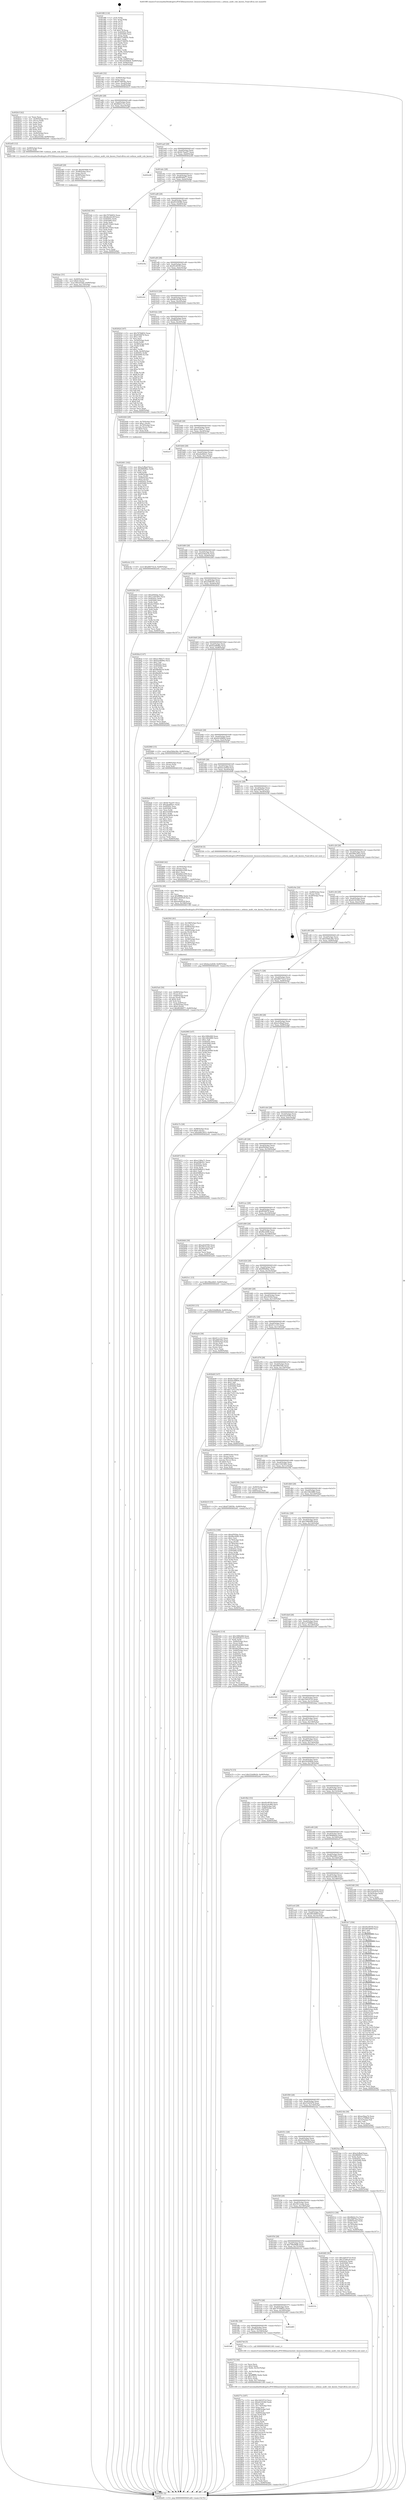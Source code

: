 digraph "0x4019f0" {
  label = "0x4019f0 (/mnt/c/Users/mathe/Desktop/tcc/POCII/binaries/extr_linuxsecurityselinuxssservices.c_selinux_audit_rule_known_Final-ollvm.out::main(0))"
  labelloc = "t"
  node[shape=record]

  Entry [label="",width=0.3,height=0.3,shape=circle,fillcolor=black,style=filled]
  "0x401a64" [label="{
     0x401a64 [32]\l
     | [instrs]\l
     &nbsp;&nbsp;0x401a64 \<+6\>: mov -0x90(%rbp),%eax\l
     &nbsp;&nbsp;0x401a6a \<+2\>: mov %eax,%ecx\l
     &nbsp;&nbsp;0x401a6c \<+6\>: sub $0x8729059c,%ecx\l
     &nbsp;&nbsp;0x401a72 \<+6\>: mov %eax,-0xa4(%rbp)\l
     &nbsp;&nbsp;0x401a78 \<+6\>: mov %ecx,-0xa8(%rbp)\l
     &nbsp;&nbsp;0x401a7e \<+6\>: je 0000000000402b1f \<main+0x112f\>\l
  }"]
  "0x402b1f" [label="{
     0x402b1f [42]\l
     | [instrs]\l
     &nbsp;&nbsp;0x402b1f \<+2\>: xor %eax,%eax\l
     &nbsp;&nbsp;0x402b21 \<+4\>: mov -0x40(%rbp),%rcx\l
     &nbsp;&nbsp;0x402b25 \<+2\>: mov (%rcx),%edx\l
     &nbsp;&nbsp;0x402b27 \<+2\>: mov %eax,%esi\l
     &nbsp;&nbsp;0x402b29 \<+2\>: sub %edx,%esi\l
     &nbsp;&nbsp;0x402b2b \<+2\>: mov %eax,%edx\l
     &nbsp;&nbsp;0x402b2d \<+3\>: sub $0x1,%edx\l
     &nbsp;&nbsp;0x402b30 \<+2\>: add %edx,%esi\l
     &nbsp;&nbsp;0x402b32 \<+2\>: sub %esi,%eax\l
     &nbsp;&nbsp;0x402b34 \<+4\>: mov -0x40(%rbp),%rcx\l
     &nbsp;&nbsp;0x402b38 \<+2\>: mov %eax,(%rcx)\l
     &nbsp;&nbsp;0x402b3a \<+10\>: movl $0xcf330d,-0x90(%rbp)\l
     &nbsp;&nbsp;0x402b44 \<+5\>: jmp 0000000000402e61 \<main+0x1471\>\l
  }"]
  "0x401a84" [label="{
     0x401a84 [28]\l
     | [instrs]\l
     &nbsp;&nbsp;0x401a84 \<+5\>: jmp 0000000000401a89 \<main+0x99\>\l
     &nbsp;&nbsp;0x401a89 \<+6\>: mov -0xa4(%rbp),%eax\l
     &nbsp;&nbsp;0x401a8f \<+5\>: sub $0x8bb5c31e,%eax\l
     &nbsp;&nbsp;0x401a94 \<+6\>: mov %eax,-0xac(%rbp)\l
     &nbsp;&nbsp;0x401a9a \<+6\>: je 0000000000402a83 \<main+0x1093\>\l
  }"]
  Exit [label="",width=0.3,height=0.3,shape=circle,fillcolor=black,style=filled,peripheries=2]
  "0x402a83" [label="{
     0x402a83 [12]\l
     | [instrs]\l
     &nbsp;&nbsp;0x402a83 \<+4\>: mov -0x68(%rbp),%rax\l
     &nbsp;&nbsp;0x402a87 \<+3\>: mov (%rax),%rdi\l
     &nbsp;&nbsp;0x402a8a \<+5\>: call 0000000000401590 \<selinux_audit_rule_known\>\l
     | [calls]\l
     &nbsp;&nbsp;0x401590 \{1\} (/mnt/c/Users/mathe/Desktop/tcc/POCII/binaries/extr_linuxsecurityselinuxssservices.c_selinux_audit_rule_known_Final-ollvm.out::selinux_audit_rule_known)\l
  }"]
  "0x401aa0" [label="{
     0x401aa0 [28]\l
     | [instrs]\l
     &nbsp;&nbsp;0x401aa0 \<+5\>: jmp 0000000000401aa5 \<main+0xb5\>\l
     &nbsp;&nbsp;0x401aa5 \<+6\>: mov -0xa4(%rbp),%eax\l
     &nbsp;&nbsp;0x401aab \<+5\>: sub $0x8c7bae07,%eax\l
     &nbsp;&nbsp;0x401ab0 \<+6\>: mov %eax,-0xb0(%rbp)\l
     &nbsp;&nbsp;0x401ab6 \<+6\>: je 0000000000402e48 \<main+0x1458\>\l
  }"]
  "0x402beb" [label="{
     0x402beb [97]\l
     | [instrs]\l
     &nbsp;&nbsp;0x402beb \<+5\>: mov $0x8c7bae07,%ecx\l
     &nbsp;&nbsp;0x402bf0 \<+5\>: mov $0xaba9bbe1,%edx\l
     &nbsp;&nbsp;0x402bf5 \<+7\>: mov 0x40505c,%esi\l
     &nbsp;&nbsp;0x402bfc \<+8\>: mov 0x405060,%r8d\l
     &nbsp;&nbsp;0x402c04 \<+3\>: mov %esi,%r9d\l
     &nbsp;&nbsp;0x402c07 \<+7\>: sub $0x51b0f50,%r9d\l
     &nbsp;&nbsp;0x402c0e \<+4\>: sub $0x1,%r9d\l
     &nbsp;&nbsp;0x402c12 \<+7\>: add $0x51b0f50,%r9d\l
     &nbsp;&nbsp;0x402c19 \<+4\>: imul %r9d,%esi\l
     &nbsp;&nbsp;0x402c1d \<+3\>: and $0x1,%esi\l
     &nbsp;&nbsp;0x402c20 \<+3\>: cmp $0x0,%esi\l
     &nbsp;&nbsp;0x402c23 \<+4\>: sete %r10b\l
     &nbsp;&nbsp;0x402c27 \<+4\>: cmp $0xa,%r8d\l
     &nbsp;&nbsp;0x402c2b \<+4\>: setl %r11b\l
     &nbsp;&nbsp;0x402c2f \<+3\>: mov %r10b,%bl\l
     &nbsp;&nbsp;0x402c32 \<+3\>: and %r11b,%bl\l
     &nbsp;&nbsp;0x402c35 \<+3\>: xor %r11b,%r10b\l
     &nbsp;&nbsp;0x402c38 \<+3\>: or %r10b,%bl\l
     &nbsp;&nbsp;0x402c3b \<+3\>: test $0x1,%bl\l
     &nbsp;&nbsp;0x402c3e \<+3\>: cmovne %edx,%ecx\l
     &nbsp;&nbsp;0x402c41 \<+6\>: mov %ecx,-0x90(%rbp)\l
     &nbsp;&nbsp;0x402c47 \<+5\>: jmp 0000000000402e61 \<main+0x1471\>\l
  }"]
  "0x402e48" [label="{
     0x402e48\l
  }", style=dashed]
  "0x401abc" [label="{
     0x401abc [28]\l
     | [instrs]\l
     &nbsp;&nbsp;0x401abc \<+5\>: jmp 0000000000401ac1 \<main+0xd1\>\l
     &nbsp;&nbsp;0x401ac1 \<+6\>: mov -0xa4(%rbp),%eax\l
     &nbsp;&nbsp;0x401ac7 \<+5\>: sub $0x8f246d77,%eax\l
     &nbsp;&nbsp;0x401acc \<+6\>: mov %eax,-0xb4(%rbp)\l
     &nbsp;&nbsp;0x401ad2 \<+6\>: je 00000000004025d2 \<main+0xbe2\>\l
  }"]
  "0x402b10" [label="{
     0x402b10 [15]\l
     | [instrs]\l
     &nbsp;&nbsp;0x402b10 \<+10\>: movl $0x8729059c,-0x90(%rbp)\l
     &nbsp;&nbsp;0x402b1a \<+5\>: jmp 0000000000402e61 \<main+0x1471\>\l
  }"]
  "0x4025d2" [label="{
     0x4025d2 [91]\l
     | [instrs]\l
     &nbsp;&nbsp;0x4025d2 \<+5\>: mov $0x7979d652,%eax\l
     &nbsp;&nbsp;0x4025d7 \<+5\>: mov $0x9b22b18f,%ecx\l
     &nbsp;&nbsp;0x4025dc \<+7\>: mov 0x40505c,%edx\l
     &nbsp;&nbsp;0x4025e3 \<+7\>: mov 0x405060,%esi\l
     &nbsp;&nbsp;0x4025ea \<+2\>: mov %edx,%edi\l
     &nbsp;&nbsp;0x4025ec \<+6\>: sub $0x4f1354d3,%edi\l
     &nbsp;&nbsp;0x4025f2 \<+3\>: sub $0x1,%edi\l
     &nbsp;&nbsp;0x4025f5 \<+6\>: add $0x4f1354d3,%edi\l
     &nbsp;&nbsp;0x4025fb \<+3\>: imul %edi,%edx\l
     &nbsp;&nbsp;0x4025fe \<+3\>: and $0x1,%edx\l
     &nbsp;&nbsp;0x402601 \<+3\>: cmp $0x0,%edx\l
     &nbsp;&nbsp;0x402604 \<+4\>: sete %r8b\l
     &nbsp;&nbsp;0x402608 \<+3\>: cmp $0xa,%esi\l
     &nbsp;&nbsp;0x40260b \<+4\>: setl %r9b\l
     &nbsp;&nbsp;0x40260f \<+3\>: mov %r8b,%r10b\l
     &nbsp;&nbsp;0x402612 \<+3\>: and %r9b,%r10b\l
     &nbsp;&nbsp;0x402615 \<+3\>: xor %r9b,%r8b\l
     &nbsp;&nbsp;0x402618 \<+3\>: or %r8b,%r10b\l
     &nbsp;&nbsp;0x40261b \<+4\>: test $0x1,%r10b\l
     &nbsp;&nbsp;0x40261f \<+3\>: cmovne %ecx,%eax\l
     &nbsp;&nbsp;0x402622 \<+6\>: mov %eax,-0x90(%rbp)\l
     &nbsp;&nbsp;0x402628 \<+5\>: jmp 0000000000402e61 \<main+0x1471\>\l
  }"]
  "0x401ad8" [label="{
     0x401ad8 [28]\l
     | [instrs]\l
     &nbsp;&nbsp;0x401ad8 \<+5\>: jmp 0000000000401add \<main+0xed\>\l
     &nbsp;&nbsp;0x401add \<+6\>: mov -0xa4(%rbp),%eax\l
     &nbsp;&nbsp;0x401ae3 \<+5\>: sub $0x95339380,%eax\l
     &nbsp;&nbsp;0x401ae8 \<+6\>: mov %eax,-0xb8(%rbp)\l
     &nbsp;&nbsp;0x401aee \<+6\>: je 0000000000402c6a \<main+0x127a\>\l
  }"]
  "0x402aac" [label="{
     0x402aac [31]\l
     | [instrs]\l
     &nbsp;&nbsp;0x402aac \<+4\>: mov -0x40(%rbp),%rcx\l
     &nbsp;&nbsp;0x402ab0 \<+6\>: movl $0x0,(%rcx)\l
     &nbsp;&nbsp;0x402ab6 \<+10\>: movl $0xcf330d,-0x90(%rbp)\l
     &nbsp;&nbsp;0x402ac0 \<+6\>: mov %eax,-0x174(%rbp)\l
     &nbsp;&nbsp;0x402ac6 \<+5\>: jmp 0000000000402e61 \<main+0x1471\>\l
  }"]
  "0x402c6a" [label="{
     0x402c6a\l
  }", style=dashed]
  "0x401af4" [label="{
     0x401af4 [28]\l
     | [instrs]\l
     &nbsp;&nbsp;0x401af4 \<+5\>: jmp 0000000000401af9 \<main+0x109\>\l
     &nbsp;&nbsp;0x401af9 \<+6\>: mov -0xa4(%rbp),%eax\l
     &nbsp;&nbsp;0x401aff \<+5\>: sub $0x95c9f359,%eax\l
     &nbsp;&nbsp;0x401b04 \<+6\>: mov %eax,-0xbc(%rbp)\l
     &nbsp;&nbsp;0x401b0a \<+6\>: je 0000000000402cb2 \<main+0x12c2\>\l
  }"]
  "0x402a8f" [label="{
     0x402a8f [29]\l
     | [instrs]\l
     &nbsp;&nbsp;0x402a8f \<+10\>: movabs $0x4030b6,%rdi\l
     &nbsp;&nbsp;0x402a99 \<+4\>: mov -0x48(%rbp),%rcx\l
     &nbsp;&nbsp;0x402a9d \<+2\>: mov %eax,(%rcx)\l
     &nbsp;&nbsp;0x402a9f \<+4\>: mov -0x48(%rbp),%rcx\l
     &nbsp;&nbsp;0x402aa3 \<+2\>: mov (%rcx),%esi\l
     &nbsp;&nbsp;0x402aa5 \<+2\>: mov $0x0,%al\l
     &nbsp;&nbsp;0x402aa7 \<+5\>: call 0000000000401040 \<printf@plt\>\l
     | [calls]\l
     &nbsp;&nbsp;0x401040 \{1\} (unknown)\l
  }"]
  "0x402cb2" [label="{
     0x402cb2\l
  }", style=dashed]
  "0x401b10" [label="{
     0x401b10 [28]\l
     | [instrs]\l
     &nbsp;&nbsp;0x401b10 \<+5\>: jmp 0000000000401b15 \<main+0x125\>\l
     &nbsp;&nbsp;0x401b15 \<+6\>: mov -0xa4(%rbp),%eax\l
     &nbsp;&nbsp;0x401b1b \<+5\>: sub $0x9b22b18f,%eax\l
     &nbsp;&nbsp;0x401b20 \<+6\>: mov %eax,-0xc0(%rbp)\l
     &nbsp;&nbsp;0x401b26 \<+6\>: je 000000000040262d \<main+0xc3d\>\l
  }"]
  "0x40277e" [label="{
     0x40277e [187]\l
     | [instrs]\l
     &nbsp;&nbsp;0x40277e \<+5\>: mov $0x1b9197c0,%ecx\l
     &nbsp;&nbsp;0x402783 \<+5\>: mov $0xd2181fb0,%edx\l
     &nbsp;&nbsp;0x402788 \<+3\>: mov $0x1,%dil\l
     &nbsp;&nbsp;0x40278b \<+6\>: mov -0x170(%rbp),%esi\l
     &nbsp;&nbsp;0x402791 \<+3\>: imul %eax,%esi\l
     &nbsp;&nbsp;0x402794 \<+4\>: mov -0x68(%rbp),%r8\l
     &nbsp;&nbsp;0x402798 \<+3\>: mov (%r8),%r8\l
     &nbsp;&nbsp;0x40279b \<+4\>: mov -0x60(%rbp),%r9\l
     &nbsp;&nbsp;0x40279f \<+3\>: movslq (%r9),%r9\l
     &nbsp;&nbsp;0x4027a2 \<+4\>: shl $0x4,%r9\l
     &nbsp;&nbsp;0x4027a6 \<+3\>: add %r9,%r8\l
     &nbsp;&nbsp;0x4027a9 \<+4\>: mov 0x8(%r8),%r8\l
     &nbsp;&nbsp;0x4027ad \<+3\>: mov %esi,(%r8)\l
     &nbsp;&nbsp;0x4027b0 \<+7\>: mov 0x40505c,%eax\l
     &nbsp;&nbsp;0x4027b7 \<+7\>: mov 0x405060,%esi\l
     &nbsp;&nbsp;0x4027be \<+3\>: mov %eax,%r10d\l
     &nbsp;&nbsp;0x4027c1 \<+7\>: sub $0xa3ca3e35,%r10d\l
     &nbsp;&nbsp;0x4027c8 \<+4\>: sub $0x1,%r10d\l
     &nbsp;&nbsp;0x4027cc \<+7\>: add $0xa3ca3e35,%r10d\l
     &nbsp;&nbsp;0x4027d3 \<+4\>: imul %r10d,%eax\l
     &nbsp;&nbsp;0x4027d7 \<+3\>: and $0x1,%eax\l
     &nbsp;&nbsp;0x4027da \<+3\>: cmp $0x0,%eax\l
     &nbsp;&nbsp;0x4027dd \<+4\>: sete %r11b\l
     &nbsp;&nbsp;0x4027e1 \<+3\>: cmp $0xa,%esi\l
     &nbsp;&nbsp;0x4027e4 \<+3\>: setl %bl\l
     &nbsp;&nbsp;0x4027e7 \<+3\>: mov %r11b,%r14b\l
     &nbsp;&nbsp;0x4027ea \<+4\>: xor $0xff,%r14b\l
     &nbsp;&nbsp;0x4027ee \<+3\>: mov %bl,%r15b\l
     &nbsp;&nbsp;0x4027f1 \<+4\>: xor $0xff,%r15b\l
     &nbsp;&nbsp;0x4027f5 \<+4\>: xor $0x0,%dil\l
     &nbsp;&nbsp;0x4027f9 \<+3\>: mov %r14b,%r12b\l
     &nbsp;&nbsp;0x4027fc \<+4\>: and $0x0,%r12b\l
     &nbsp;&nbsp;0x402800 \<+3\>: and %dil,%r11b\l
     &nbsp;&nbsp;0x402803 \<+3\>: mov %r15b,%r13b\l
     &nbsp;&nbsp;0x402806 \<+4\>: and $0x0,%r13b\l
     &nbsp;&nbsp;0x40280a \<+3\>: and %dil,%bl\l
     &nbsp;&nbsp;0x40280d \<+3\>: or %r11b,%r12b\l
     &nbsp;&nbsp;0x402810 \<+3\>: or %bl,%r13b\l
     &nbsp;&nbsp;0x402813 \<+3\>: xor %r13b,%r12b\l
     &nbsp;&nbsp;0x402816 \<+3\>: or %r15b,%r14b\l
     &nbsp;&nbsp;0x402819 \<+4\>: xor $0xff,%r14b\l
     &nbsp;&nbsp;0x40281d \<+4\>: or $0x0,%dil\l
     &nbsp;&nbsp;0x402821 \<+3\>: and %dil,%r14b\l
     &nbsp;&nbsp;0x402824 \<+3\>: or %r14b,%r12b\l
     &nbsp;&nbsp;0x402827 \<+4\>: test $0x1,%r12b\l
     &nbsp;&nbsp;0x40282b \<+3\>: cmovne %edx,%ecx\l
     &nbsp;&nbsp;0x40282e \<+6\>: mov %ecx,-0x90(%rbp)\l
     &nbsp;&nbsp;0x402834 \<+5\>: jmp 0000000000402e61 \<main+0x1471\>\l
  }"]
  "0x40262d" [label="{
     0x40262d [167]\l
     | [instrs]\l
     &nbsp;&nbsp;0x40262d \<+5\>: mov $0x7979d652,%eax\l
     &nbsp;&nbsp;0x402632 \<+5\>: mov $0xf05f4f76,%ecx\l
     &nbsp;&nbsp;0x402637 \<+2\>: mov $0x1,%dl\l
     &nbsp;&nbsp;0x402639 \<+2\>: xor %esi,%esi\l
     &nbsp;&nbsp;0x40263b \<+4\>: mov -0x50(%rbp),%rdi\l
     &nbsp;&nbsp;0x40263f \<+3\>: mov (%rdi),%r8d\l
     &nbsp;&nbsp;0x402642 \<+4\>: mov -0x58(%rbp),%rdi\l
     &nbsp;&nbsp;0x402646 \<+3\>: cmp (%rdi),%r8d\l
     &nbsp;&nbsp;0x402649 \<+4\>: setl %r9b\l
     &nbsp;&nbsp;0x40264d \<+4\>: and $0x1,%r9b\l
     &nbsp;&nbsp;0x402651 \<+4\>: mov %r9b,-0x29(%rbp)\l
     &nbsp;&nbsp;0x402655 \<+8\>: mov 0x40505c,%r8d\l
     &nbsp;&nbsp;0x40265d \<+8\>: mov 0x405060,%r10d\l
     &nbsp;&nbsp;0x402665 \<+3\>: sub $0x1,%esi\l
     &nbsp;&nbsp;0x402668 \<+3\>: mov %r8d,%r11d\l
     &nbsp;&nbsp;0x40266b \<+3\>: add %esi,%r11d\l
     &nbsp;&nbsp;0x40266e \<+4\>: imul %r11d,%r8d\l
     &nbsp;&nbsp;0x402672 \<+4\>: and $0x1,%r8d\l
     &nbsp;&nbsp;0x402676 \<+4\>: cmp $0x0,%r8d\l
     &nbsp;&nbsp;0x40267a \<+4\>: sete %r9b\l
     &nbsp;&nbsp;0x40267e \<+4\>: cmp $0xa,%r10d\l
     &nbsp;&nbsp;0x402682 \<+3\>: setl %bl\l
     &nbsp;&nbsp;0x402685 \<+3\>: mov %r9b,%r14b\l
     &nbsp;&nbsp;0x402688 \<+4\>: xor $0xff,%r14b\l
     &nbsp;&nbsp;0x40268c \<+3\>: mov %bl,%r15b\l
     &nbsp;&nbsp;0x40268f \<+4\>: xor $0xff,%r15b\l
     &nbsp;&nbsp;0x402693 \<+3\>: xor $0x0,%dl\l
     &nbsp;&nbsp;0x402696 \<+3\>: mov %r14b,%r12b\l
     &nbsp;&nbsp;0x402699 \<+4\>: and $0x0,%r12b\l
     &nbsp;&nbsp;0x40269d \<+3\>: and %dl,%r9b\l
     &nbsp;&nbsp;0x4026a0 \<+3\>: mov %r15b,%r13b\l
     &nbsp;&nbsp;0x4026a3 \<+4\>: and $0x0,%r13b\l
     &nbsp;&nbsp;0x4026a7 \<+2\>: and %dl,%bl\l
     &nbsp;&nbsp;0x4026a9 \<+3\>: or %r9b,%r12b\l
     &nbsp;&nbsp;0x4026ac \<+3\>: or %bl,%r13b\l
     &nbsp;&nbsp;0x4026af \<+3\>: xor %r13b,%r12b\l
     &nbsp;&nbsp;0x4026b2 \<+3\>: or %r15b,%r14b\l
     &nbsp;&nbsp;0x4026b5 \<+4\>: xor $0xff,%r14b\l
     &nbsp;&nbsp;0x4026b9 \<+3\>: or $0x0,%dl\l
     &nbsp;&nbsp;0x4026bc \<+3\>: and %dl,%r14b\l
     &nbsp;&nbsp;0x4026bf \<+3\>: or %r14b,%r12b\l
     &nbsp;&nbsp;0x4026c2 \<+4\>: test $0x1,%r12b\l
     &nbsp;&nbsp;0x4026c6 \<+3\>: cmovne %ecx,%eax\l
     &nbsp;&nbsp;0x4026c9 \<+6\>: mov %eax,-0x90(%rbp)\l
     &nbsp;&nbsp;0x4026cf \<+5\>: jmp 0000000000402e61 \<main+0x1471\>\l
  }"]
  "0x401b2c" [label="{
     0x401b2c [28]\l
     | [instrs]\l
     &nbsp;&nbsp;0x401b2c \<+5\>: jmp 0000000000401b31 \<main+0x141\>\l
     &nbsp;&nbsp;0x401b31 \<+6\>: mov -0xa4(%rbp),%eax\l
     &nbsp;&nbsp;0x401b37 \<+5\>: sub $0x9fb86215,%eax\l
     &nbsp;&nbsp;0x401b3c \<+6\>: mov %eax,-0xc4(%rbp)\l
     &nbsp;&nbsp;0x401b42 \<+6\>: je 0000000000402444 \<main+0xa54\>\l
  }"]
  "0x402752" [label="{
     0x402752 [44]\l
     | [instrs]\l
     &nbsp;&nbsp;0x402752 \<+2\>: xor %ecx,%ecx\l
     &nbsp;&nbsp;0x402754 \<+5\>: mov $0x2,%edx\l
     &nbsp;&nbsp;0x402759 \<+6\>: mov %edx,-0x16c(%rbp)\l
     &nbsp;&nbsp;0x40275f \<+1\>: cltd\l
     &nbsp;&nbsp;0x402760 \<+6\>: mov -0x16c(%rbp),%esi\l
     &nbsp;&nbsp;0x402766 \<+2\>: idiv %esi\l
     &nbsp;&nbsp;0x402768 \<+6\>: imul $0xfffffffe,%edx,%edx\l
     &nbsp;&nbsp;0x40276e \<+3\>: sub $0x1,%ecx\l
     &nbsp;&nbsp;0x402771 \<+2\>: sub %ecx,%edx\l
     &nbsp;&nbsp;0x402773 \<+6\>: mov %edx,-0x170(%rbp)\l
     &nbsp;&nbsp;0x402779 \<+5\>: call 0000000000401160 \<next_i\>\l
     | [calls]\l
     &nbsp;&nbsp;0x401160 \{1\} (/mnt/c/Users/mathe/Desktop/tcc/POCII/binaries/extr_linuxsecurityselinuxssservices.c_selinux_audit_rule_known_Final-ollvm.out::next_i)\l
  }"]
  "0x402444" [label="{
     0x402444 [29]\l
     | [instrs]\l
     &nbsp;&nbsp;0x402444 \<+4\>: mov -0x70(%rbp),%rax\l
     &nbsp;&nbsp;0x402448 \<+6\>: movl $0x1,(%rax)\l
     &nbsp;&nbsp;0x40244e \<+4\>: mov -0x70(%rbp),%rax\l
     &nbsp;&nbsp;0x402452 \<+3\>: movslq (%rax),%rax\l
     &nbsp;&nbsp;0x402455 \<+4\>: shl $0x4,%rax\l
     &nbsp;&nbsp;0x402459 \<+3\>: mov %rax,%rdi\l
     &nbsp;&nbsp;0x40245c \<+5\>: call 0000000000401050 \<malloc@plt\>\l
     | [calls]\l
     &nbsp;&nbsp;0x401050 \{1\} (unknown)\l
  }"]
  "0x401b48" [label="{
     0x401b48 [28]\l
     | [instrs]\l
     &nbsp;&nbsp;0x401b48 \<+5\>: jmp 0000000000401b4d \<main+0x15d\>\l
     &nbsp;&nbsp;0x401b4d \<+6\>: mov -0xa4(%rbp),%eax\l
     &nbsp;&nbsp;0x401b53 \<+5\>: sub $0xa1384a71,%eax\l
     &nbsp;&nbsp;0x401b58 \<+6\>: mov %eax,-0xc8(%rbp)\l
     &nbsp;&nbsp;0x401b5e \<+6\>: je 0000000000402e17 \<main+0x1427\>\l
  }"]
  "0x401fa8" [label="{
     0x401fa8\l
  }", style=dashed]
  "0x402e17" [label="{
     0x402e17\l
  }", style=dashed]
  "0x401b64" [label="{
     0x401b64 [28]\l
     | [instrs]\l
     &nbsp;&nbsp;0x401b64 \<+5\>: jmp 0000000000401b69 \<main+0x179\>\l
     &nbsp;&nbsp;0x401b69 \<+6\>: mov -0xa4(%rbp),%eax\l
     &nbsp;&nbsp;0x401b6f \<+5\>: sub $0xaba9bbe1,%eax\l
     &nbsp;&nbsp;0x401b74 \<+6\>: mov %eax,-0xcc(%rbp)\l
     &nbsp;&nbsp;0x401b7a \<+6\>: je 0000000000402c4c \<main+0x125c\>\l
  }"]
  "0x40274d" [label="{
     0x40274d [5]\l
     | [instrs]\l
     &nbsp;&nbsp;0x40274d \<+5\>: call 0000000000401160 \<next_i\>\l
     | [calls]\l
     &nbsp;&nbsp;0x401160 \{1\} (/mnt/c/Users/mathe/Desktop/tcc/POCII/binaries/extr_linuxsecurityselinuxssservices.c_selinux_audit_rule_known_Final-ollvm.out::next_i)\l
  }"]
  "0x402c4c" [label="{
     0x402c4c [15]\l
     | [instrs]\l
     &nbsp;&nbsp;0x402c4c \<+10\>: movl $0xd60752c4,-0x90(%rbp)\l
     &nbsp;&nbsp;0x402c56 \<+5\>: jmp 0000000000402e61 \<main+0x1471\>\l
  }"]
  "0x401b80" [label="{
     0x401b80 [28]\l
     | [instrs]\l
     &nbsp;&nbsp;0x401b80 \<+5\>: jmp 0000000000401b85 \<main+0x195\>\l
     &nbsp;&nbsp;0x401b85 \<+6\>: mov -0xa4(%rbp),%eax\l
     &nbsp;&nbsp;0x401b8b \<+5\>: sub $0xae5bae7b,%eax\l
     &nbsp;&nbsp;0x401b90 \<+6\>: mov %eax,-0xd0(%rbp)\l
     &nbsp;&nbsp;0x401b96 \<+6\>: je 00000000004022b0 \<main+0x8c0\>\l
  }"]
  "0x401f8c" [label="{
     0x401f8c [28]\l
     | [instrs]\l
     &nbsp;&nbsp;0x401f8c \<+5\>: jmp 0000000000401f91 \<main+0x5a1\>\l
     &nbsp;&nbsp;0x401f91 \<+6\>: mov -0xa4(%rbp),%eax\l
     &nbsp;&nbsp;0x401f97 \<+5\>: sub $0x7f7942c8,%eax\l
     &nbsp;&nbsp;0x401f9c \<+6\>: mov %eax,-0x164(%rbp)\l
     &nbsp;&nbsp;0x401fa2 \<+6\>: je 000000000040274d \<main+0xd5d\>\l
  }"]
  "0x4022b0" [label="{
     0x4022b0 [91]\l
     | [instrs]\l
     &nbsp;&nbsp;0x4022b0 \<+5\>: mov $0xef5f2fae,%eax\l
     &nbsp;&nbsp;0x4022b5 \<+5\>: mov $0x13301802,%ecx\l
     &nbsp;&nbsp;0x4022ba \<+7\>: mov 0x40505c,%edx\l
     &nbsp;&nbsp;0x4022c1 \<+7\>: mov 0x405060,%esi\l
     &nbsp;&nbsp;0x4022c8 \<+2\>: mov %edx,%edi\l
     &nbsp;&nbsp;0x4022ca \<+6\>: add $0xda195b41,%edi\l
     &nbsp;&nbsp;0x4022d0 \<+3\>: sub $0x1,%edi\l
     &nbsp;&nbsp;0x4022d3 \<+6\>: sub $0xda195b41,%edi\l
     &nbsp;&nbsp;0x4022d9 \<+3\>: imul %edi,%edx\l
     &nbsp;&nbsp;0x4022dc \<+3\>: and $0x1,%edx\l
     &nbsp;&nbsp;0x4022df \<+3\>: cmp $0x0,%edx\l
     &nbsp;&nbsp;0x4022e2 \<+4\>: sete %r8b\l
     &nbsp;&nbsp;0x4022e6 \<+3\>: cmp $0xa,%esi\l
     &nbsp;&nbsp;0x4022e9 \<+4\>: setl %r9b\l
     &nbsp;&nbsp;0x4022ed \<+3\>: mov %r8b,%r10b\l
     &nbsp;&nbsp;0x4022f0 \<+3\>: and %r9b,%r10b\l
     &nbsp;&nbsp;0x4022f3 \<+3\>: xor %r9b,%r8b\l
     &nbsp;&nbsp;0x4022f6 \<+3\>: or %r8b,%r10b\l
     &nbsp;&nbsp;0x4022f9 \<+4\>: test $0x1,%r10b\l
     &nbsp;&nbsp;0x4022fd \<+3\>: cmovne %ecx,%eax\l
     &nbsp;&nbsp;0x402300 \<+6\>: mov %eax,-0x90(%rbp)\l
     &nbsp;&nbsp;0x402306 \<+5\>: jmp 0000000000402e61 \<main+0x1471\>\l
  }"]
  "0x401b9c" [label="{
     0x401b9c [28]\l
     | [instrs]\l
     &nbsp;&nbsp;0x401b9c \<+5\>: jmp 0000000000401ba1 \<main+0x1b1\>\l
     &nbsp;&nbsp;0x401ba1 \<+6\>: mov -0xa4(%rbp),%eax\l
     &nbsp;&nbsp;0x401ba7 \<+5\>: sub $0xaf38b501,%eax\l
     &nbsp;&nbsp;0x401bac \<+6\>: mov %eax,-0xd4(%rbp)\l
     &nbsp;&nbsp;0x401bb2 \<+6\>: je 00000000004028cd \<main+0xedd\>\l
  }"]
  "0x402d85" [label="{
     0x402d85\l
  }", style=dashed]
  "0x4028cd" [label="{
     0x4028cd [147]\l
     | [instrs]\l
     &nbsp;&nbsp;0x4028cd \<+5\>: mov $0xa1384a71,%eax\l
     &nbsp;&nbsp;0x4028d2 \<+5\>: mov $0xb2e9b66a,%ecx\l
     &nbsp;&nbsp;0x4028d7 \<+2\>: mov $0x1,%dl\l
     &nbsp;&nbsp;0x4028d9 \<+7\>: mov 0x40505c,%esi\l
     &nbsp;&nbsp;0x4028e0 \<+7\>: mov 0x405060,%edi\l
     &nbsp;&nbsp;0x4028e7 \<+3\>: mov %esi,%r8d\l
     &nbsp;&nbsp;0x4028ea \<+7\>: add $0x98e6fe54,%r8d\l
     &nbsp;&nbsp;0x4028f1 \<+4\>: sub $0x1,%r8d\l
     &nbsp;&nbsp;0x4028f5 \<+7\>: sub $0x98e6fe54,%r8d\l
     &nbsp;&nbsp;0x4028fc \<+4\>: imul %r8d,%esi\l
     &nbsp;&nbsp;0x402900 \<+3\>: and $0x1,%esi\l
     &nbsp;&nbsp;0x402903 \<+3\>: cmp $0x0,%esi\l
     &nbsp;&nbsp;0x402906 \<+4\>: sete %r9b\l
     &nbsp;&nbsp;0x40290a \<+3\>: cmp $0xa,%edi\l
     &nbsp;&nbsp;0x40290d \<+4\>: setl %r10b\l
     &nbsp;&nbsp;0x402911 \<+3\>: mov %r9b,%r11b\l
     &nbsp;&nbsp;0x402914 \<+4\>: xor $0xff,%r11b\l
     &nbsp;&nbsp;0x402918 \<+3\>: mov %r10b,%bl\l
     &nbsp;&nbsp;0x40291b \<+3\>: xor $0xff,%bl\l
     &nbsp;&nbsp;0x40291e \<+3\>: xor $0x1,%dl\l
     &nbsp;&nbsp;0x402921 \<+3\>: mov %r11b,%r14b\l
     &nbsp;&nbsp;0x402924 \<+4\>: and $0xff,%r14b\l
     &nbsp;&nbsp;0x402928 \<+3\>: and %dl,%r9b\l
     &nbsp;&nbsp;0x40292b \<+3\>: mov %bl,%r15b\l
     &nbsp;&nbsp;0x40292e \<+4\>: and $0xff,%r15b\l
     &nbsp;&nbsp;0x402932 \<+3\>: and %dl,%r10b\l
     &nbsp;&nbsp;0x402935 \<+3\>: or %r9b,%r14b\l
     &nbsp;&nbsp;0x402938 \<+3\>: or %r10b,%r15b\l
     &nbsp;&nbsp;0x40293b \<+3\>: xor %r15b,%r14b\l
     &nbsp;&nbsp;0x40293e \<+3\>: or %bl,%r11b\l
     &nbsp;&nbsp;0x402941 \<+4\>: xor $0xff,%r11b\l
     &nbsp;&nbsp;0x402945 \<+3\>: or $0x1,%dl\l
     &nbsp;&nbsp;0x402948 \<+3\>: and %dl,%r11b\l
     &nbsp;&nbsp;0x40294b \<+3\>: or %r11b,%r14b\l
     &nbsp;&nbsp;0x40294e \<+4\>: test $0x1,%r14b\l
     &nbsp;&nbsp;0x402952 \<+3\>: cmovne %ecx,%eax\l
     &nbsp;&nbsp;0x402955 \<+6\>: mov %eax,-0x90(%rbp)\l
     &nbsp;&nbsp;0x40295b \<+5\>: jmp 0000000000402e61 \<main+0x1471\>\l
  }"]
  "0x401bb8" [label="{
     0x401bb8 [28]\l
     | [instrs]\l
     &nbsp;&nbsp;0x401bb8 \<+5\>: jmp 0000000000401bbd \<main+0x1cd\>\l
     &nbsp;&nbsp;0x401bbd \<+6\>: mov -0xa4(%rbp),%eax\l
     &nbsp;&nbsp;0x401bc3 \<+5\>: sub $0xb2e9b66a,%eax\l
     &nbsp;&nbsp;0x401bc8 \<+6\>: mov %eax,-0xd8(%rbp)\l
     &nbsp;&nbsp;0x401bce \<+6\>: je 0000000000402960 \<main+0xf70\>\l
  }"]
  "0x401f70" [label="{
     0x401f70 [28]\l
     | [instrs]\l
     &nbsp;&nbsp;0x401f70 \<+5\>: jmp 0000000000401f75 \<main+0x585\>\l
     &nbsp;&nbsp;0x401f75 \<+6\>: mov -0xa4(%rbp),%eax\l
     &nbsp;&nbsp;0x401f7b \<+5\>: sub $0x7979d652,%eax\l
     &nbsp;&nbsp;0x401f80 \<+6\>: mov %eax,-0x160(%rbp)\l
     &nbsp;&nbsp;0x401f86 \<+6\>: je 0000000000402d85 \<main+0x1395\>\l
  }"]
  "0x402960" [label="{
     0x402960 [15]\l
     | [instrs]\l
     &nbsp;&nbsp;0x402960 \<+10\>: movl $0xd3b6a36e,-0x90(%rbp)\l
     &nbsp;&nbsp;0x40296a \<+5\>: jmp 0000000000402e61 \<main+0x1471\>\l
  }"]
  "0x401bd4" [label="{
     0x401bd4 [28]\l
     | [instrs]\l
     &nbsp;&nbsp;0x401bd4 \<+5\>: jmp 0000000000401bd9 \<main+0x1e9\>\l
     &nbsp;&nbsp;0x401bd9 \<+6\>: mov -0xa4(%rbp),%eax\l
     &nbsp;&nbsp;0x401bdf \<+5\>: sub $0xb4169604,%eax\l
     &nbsp;&nbsp;0x401be4 \<+6\>: mov %eax,-0xdc(%rbp)\l
     &nbsp;&nbsp;0x401bea \<+6\>: je 0000000000402bdc \<main+0x11ec\>\l
  }"]
  "0x4021fc" [label="{
     0x4021fc\l
  }", style=dashed]
  "0x402bdc" [label="{
     0x402bdc [15]\l
     | [instrs]\l
     &nbsp;&nbsp;0x402bdc \<+4\>: mov -0x68(%rbp),%rax\l
     &nbsp;&nbsp;0x402be0 \<+3\>: mov (%rax),%rax\l
     &nbsp;&nbsp;0x402be3 \<+3\>: mov %rax,%rdi\l
     &nbsp;&nbsp;0x402be6 \<+5\>: call 0000000000401030 \<free@plt\>\l
     | [calls]\l
     &nbsp;&nbsp;0x401030 \{1\} (unknown)\l
  }"]
  "0x401bf0" [label="{
     0x401bf0 [28]\l
     | [instrs]\l
     &nbsp;&nbsp;0x401bf0 \<+5\>: jmp 0000000000401bf5 \<main+0x205\>\l
     &nbsp;&nbsp;0x401bf5 \<+6\>: mov -0xa4(%rbp),%eax\l
     &nbsp;&nbsp;0x401bfb \<+5\>: sub $0xbac2e828,%eax\l
     &nbsp;&nbsp;0x401c00 \<+6\>: mov %eax,-0xe0(%rbp)\l
     &nbsp;&nbsp;0x401c06 \<+6\>: je 0000000000402848 \<main+0xe58\>\l
  }"]
  "0x401f54" [label="{
     0x401f54 [28]\l
     | [instrs]\l
     &nbsp;&nbsp;0x401f54 \<+5\>: jmp 0000000000401f59 \<main+0x569\>\l
     &nbsp;&nbsp;0x401f59 \<+6\>: mov -0xa4(%rbp),%eax\l
     &nbsp;&nbsp;0x401f5f \<+5\>: sub $0x748e99db,%eax\l
     &nbsp;&nbsp;0x401f64 \<+6\>: mov %eax,-0x15c(%rbp)\l
     &nbsp;&nbsp;0x401f6a \<+6\>: je 00000000004021fc \<main+0x80c\>\l
  }"]
  "0x402848" [label="{
     0x402848 [42]\l
     | [instrs]\l
     &nbsp;&nbsp;0x402848 \<+4\>: mov -0x50(%rbp),%rax\l
     &nbsp;&nbsp;0x40284c \<+2\>: mov (%rax),%ecx\l
     &nbsp;&nbsp;0x40284e \<+6\>: add $0xb9d1d3f9,%ecx\l
     &nbsp;&nbsp;0x402854 \<+3\>: add $0x1,%ecx\l
     &nbsp;&nbsp;0x402857 \<+6\>: sub $0xb9d1d3f9,%ecx\l
     &nbsp;&nbsp;0x40285d \<+4\>: mov -0x50(%rbp),%rax\l
     &nbsp;&nbsp;0x402861 \<+2\>: mov %ecx,(%rax)\l
     &nbsp;&nbsp;0x402863 \<+10\>: movl $0x8f246d77,-0x90(%rbp)\l
     &nbsp;&nbsp;0x40286d \<+5\>: jmp 0000000000402e61 \<main+0x1471\>\l
  }"]
  "0x401c0c" [label="{
     0x401c0c [28]\l
     | [instrs]\l
     &nbsp;&nbsp;0x401c0c \<+5\>: jmp 0000000000401c11 \<main+0x221\>\l
     &nbsp;&nbsp;0x401c11 \<+6\>: mov -0xa4(%rbp),%eax\l
     &nbsp;&nbsp;0x401c17 \<+5\>: sub $0xc9df7fea,%eax\l
     &nbsp;&nbsp;0x401c1c \<+6\>: mov %eax,-0xe4(%rbp)\l
     &nbsp;&nbsp;0x401c22 \<+6\>: je 0000000000402536 \<main+0xb46\>\l
  }"]
  "0x4026f2" [label="{
     0x4026f2 [91]\l
     | [instrs]\l
     &nbsp;&nbsp;0x4026f2 \<+5\>: mov $0x1b9197c0,%eax\l
     &nbsp;&nbsp;0x4026f7 \<+5\>: mov $0x7f7942c8,%ecx\l
     &nbsp;&nbsp;0x4026fc \<+7\>: mov 0x40505c,%edx\l
     &nbsp;&nbsp;0x402703 \<+7\>: mov 0x405060,%esi\l
     &nbsp;&nbsp;0x40270a \<+2\>: mov %edx,%edi\l
     &nbsp;&nbsp;0x40270c \<+6\>: sub $0x4be42e30,%edi\l
     &nbsp;&nbsp;0x402712 \<+3\>: sub $0x1,%edi\l
     &nbsp;&nbsp;0x402715 \<+6\>: add $0x4be42e30,%edi\l
     &nbsp;&nbsp;0x40271b \<+3\>: imul %edi,%edx\l
     &nbsp;&nbsp;0x40271e \<+3\>: and $0x1,%edx\l
     &nbsp;&nbsp;0x402721 \<+3\>: cmp $0x0,%edx\l
     &nbsp;&nbsp;0x402724 \<+4\>: sete %r8b\l
     &nbsp;&nbsp;0x402728 \<+3\>: cmp $0xa,%esi\l
     &nbsp;&nbsp;0x40272b \<+4\>: setl %r9b\l
     &nbsp;&nbsp;0x40272f \<+3\>: mov %r8b,%r10b\l
     &nbsp;&nbsp;0x402732 \<+3\>: and %r9b,%r10b\l
     &nbsp;&nbsp;0x402735 \<+3\>: xor %r9b,%r8b\l
     &nbsp;&nbsp;0x402738 \<+3\>: or %r8b,%r10b\l
     &nbsp;&nbsp;0x40273b \<+4\>: test $0x1,%r10b\l
     &nbsp;&nbsp;0x40273f \<+3\>: cmovne %ecx,%eax\l
     &nbsp;&nbsp;0x402742 \<+6\>: mov %eax,-0x90(%rbp)\l
     &nbsp;&nbsp;0x402748 \<+5\>: jmp 0000000000402e61 \<main+0x1471\>\l
  }"]
  "0x402536" [label="{
     0x402536 [5]\l
     | [instrs]\l
     &nbsp;&nbsp;0x402536 \<+5\>: call 0000000000401160 \<next_i\>\l
     | [calls]\l
     &nbsp;&nbsp;0x401160 \{1\} (/mnt/c/Users/mathe/Desktop/tcc/POCII/binaries/extr_linuxsecurityselinuxssservices.c_selinux_audit_rule_known_Final-ollvm.out::next_i)\l
  }"]
  "0x401c28" [label="{
     0x401c28 [28]\l
     | [instrs]\l
     &nbsp;&nbsp;0x401c28 \<+5\>: jmp 0000000000401c2d \<main+0x23d\>\l
     &nbsp;&nbsp;0x401c2d \<+6\>: mov -0xa4(%rbp),%eax\l
     &nbsp;&nbsp;0x401c33 \<+5\>: sub $0xd08c2653,%eax\l
     &nbsp;&nbsp;0x401c38 \<+6\>: mov %eax,-0xe8(%rbp)\l
     &nbsp;&nbsp;0x401c3e \<+6\>: je 0000000000402c9a \<main+0x12aa\>\l
  }"]
  "0x4025a0" [label="{
     0x4025a0 [50]\l
     | [instrs]\l
     &nbsp;&nbsp;0x4025a0 \<+4\>: mov -0x68(%rbp),%rsi\l
     &nbsp;&nbsp;0x4025a4 \<+3\>: mov (%rsi),%rsi\l
     &nbsp;&nbsp;0x4025a7 \<+4\>: mov -0x60(%rbp),%rdi\l
     &nbsp;&nbsp;0x4025ab \<+3\>: movslq (%rdi),%rdi\l
     &nbsp;&nbsp;0x4025ae \<+4\>: shl $0x4,%rdi\l
     &nbsp;&nbsp;0x4025b2 \<+3\>: add %rdi,%rsi\l
     &nbsp;&nbsp;0x4025b5 \<+4\>: mov %rax,0x8(%rsi)\l
     &nbsp;&nbsp;0x4025b9 \<+4\>: mov -0x50(%rbp),%rax\l
     &nbsp;&nbsp;0x4025bd \<+6\>: movl $0x0,(%rax)\l
     &nbsp;&nbsp;0x4025c3 \<+10\>: movl $0x8f246d77,-0x90(%rbp)\l
     &nbsp;&nbsp;0x4025cd \<+5\>: jmp 0000000000402e61 \<main+0x1471\>\l
  }"]
  "0x402c9a" [label="{
     0x402c9a [24]\l
     | [instrs]\l
     &nbsp;&nbsp;0x402c9a \<+7\>: mov -0x88(%rbp),%rax\l
     &nbsp;&nbsp;0x402ca1 \<+2\>: mov (%rax),%eax\l
     &nbsp;&nbsp;0x402ca3 \<+4\>: lea -0x28(%rbp),%rsp\l
     &nbsp;&nbsp;0x402ca7 \<+1\>: pop %rbx\l
     &nbsp;&nbsp;0x402ca8 \<+2\>: pop %r12\l
     &nbsp;&nbsp;0x402caa \<+2\>: pop %r13\l
     &nbsp;&nbsp;0x402cac \<+2\>: pop %r14\l
     &nbsp;&nbsp;0x402cae \<+2\>: pop %r15\l
     &nbsp;&nbsp;0x402cb0 \<+1\>: pop %rbp\l
     &nbsp;&nbsp;0x402cb1 \<+1\>: ret\l
  }"]
  "0x401c44" [label="{
     0x401c44 [28]\l
     | [instrs]\l
     &nbsp;&nbsp;0x401c44 \<+5\>: jmp 0000000000401c49 \<main+0x259\>\l
     &nbsp;&nbsp;0x401c49 \<+6\>: mov -0xa4(%rbp),%eax\l
     &nbsp;&nbsp;0x401c4f \<+5\>: sub $0xd2181fb0,%eax\l
     &nbsp;&nbsp;0x401c54 \<+6\>: mov %eax,-0xec(%rbp)\l
     &nbsp;&nbsp;0x401c5a \<+6\>: je 0000000000402839 \<main+0xe49\>\l
  }"]
  "0x402563" [label="{
     0x402563 [61]\l
     | [instrs]\l
     &nbsp;&nbsp;0x402563 \<+6\>: mov -0x168(%rbp),%ecx\l
     &nbsp;&nbsp;0x402569 \<+3\>: imul %eax,%ecx\l
     &nbsp;&nbsp;0x40256c \<+4\>: mov -0x68(%rbp),%rsi\l
     &nbsp;&nbsp;0x402570 \<+3\>: mov (%rsi),%rsi\l
     &nbsp;&nbsp;0x402573 \<+4\>: mov -0x60(%rbp),%rdi\l
     &nbsp;&nbsp;0x402577 \<+3\>: movslq (%rdi),%rdi\l
     &nbsp;&nbsp;0x40257a \<+4\>: shl $0x4,%rdi\l
     &nbsp;&nbsp;0x40257e \<+3\>: add %rdi,%rsi\l
     &nbsp;&nbsp;0x402581 \<+2\>: mov %ecx,(%rsi)\l
     &nbsp;&nbsp;0x402583 \<+4\>: mov -0x58(%rbp),%rsi\l
     &nbsp;&nbsp;0x402587 \<+6\>: movl $0x1,(%rsi)\l
     &nbsp;&nbsp;0x40258d \<+4\>: mov -0x58(%rbp),%rsi\l
     &nbsp;&nbsp;0x402591 \<+3\>: movslq (%rsi),%rsi\l
     &nbsp;&nbsp;0x402594 \<+4\>: shl $0x2,%rsi\l
     &nbsp;&nbsp;0x402598 \<+3\>: mov %rsi,%rdi\l
     &nbsp;&nbsp;0x40259b \<+5\>: call 0000000000401050 \<malloc@plt\>\l
     | [calls]\l
     &nbsp;&nbsp;0x401050 \{1\} (unknown)\l
  }"]
  "0x402839" [label="{
     0x402839 [15]\l
     | [instrs]\l
     &nbsp;&nbsp;0x402839 \<+10\>: movl $0xbac2e828,-0x90(%rbp)\l
     &nbsp;&nbsp;0x402843 \<+5\>: jmp 0000000000402e61 \<main+0x1471\>\l
  }"]
  "0x401c60" [label="{
     0x401c60 [28]\l
     | [instrs]\l
     &nbsp;&nbsp;0x401c60 \<+5\>: jmp 0000000000401c65 \<main+0x275\>\l
     &nbsp;&nbsp;0x401c65 \<+6\>: mov -0xa4(%rbp),%eax\l
     &nbsp;&nbsp;0x401c6b \<+5\>: sub $0xd3b6a36e,%eax\l
     &nbsp;&nbsp;0x401c70 \<+6\>: mov %eax,-0xf0(%rbp)\l
     &nbsp;&nbsp;0x401c76 \<+6\>: je 000000000040296f \<main+0xf7f\>\l
  }"]
  "0x40253b" [label="{
     0x40253b [40]\l
     | [instrs]\l
     &nbsp;&nbsp;0x40253b \<+5\>: mov $0x2,%ecx\l
     &nbsp;&nbsp;0x402540 \<+1\>: cltd\l
     &nbsp;&nbsp;0x402541 \<+2\>: idiv %ecx\l
     &nbsp;&nbsp;0x402543 \<+6\>: imul $0xfffffffe,%edx,%ecx\l
     &nbsp;&nbsp;0x402549 \<+6\>: add $0xea0af529,%ecx\l
     &nbsp;&nbsp;0x40254f \<+3\>: add $0x1,%ecx\l
     &nbsp;&nbsp;0x402552 \<+6\>: sub $0xea0af529,%ecx\l
     &nbsp;&nbsp;0x402558 \<+6\>: mov %ecx,-0x168(%rbp)\l
     &nbsp;&nbsp;0x40255e \<+5\>: call 0000000000401160 \<next_i\>\l
     | [calls]\l
     &nbsp;&nbsp;0x401160 \{1\} (/mnt/c/Users/mathe/Desktop/tcc/POCII/binaries/extr_linuxsecurityselinuxssservices.c_selinux_audit_rule_known_Final-ollvm.out::next_i)\l
  }"]
  "0x40296f" [label="{
     0x40296f [147]\l
     | [instrs]\l
     &nbsp;&nbsp;0x40296f \<+5\>: mov $0x199fe069,%eax\l
     &nbsp;&nbsp;0x402974 \<+5\>: mov $0x166c6f80,%ecx\l
     &nbsp;&nbsp;0x402979 \<+2\>: mov $0x1,%dl\l
     &nbsp;&nbsp;0x40297b \<+7\>: mov 0x40505c,%esi\l
     &nbsp;&nbsp;0x402982 \<+7\>: mov 0x405060,%edi\l
     &nbsp;&nbsp;0x402989 \<+3\>: mov %esi,%r8d\l
     &nbsp;&nbsp;0x40298c \<+7\>: add $0xe8240f49,%r8d\l
     &nbsp;&nbsp;0x402993 \<+4\>: sub $0x1,%r8d\l
     &nbsp;&nbsp;0x402997 \<+7\>: sub $0xe8240f49,%r8d\l
     &nbsp;&nbsp;0x40299e \<+4\>: imul %r8d,%esi\l
     &nbsp;&nbsp;0x4029a2 \<+3\>: and $0x1,%esi\l
     &nbsp;&nbsp;0x4029a5 \<+3\>: cmp $0x0,%esi\l
     &nbsp;&nbsp;0x4029a8 \<+4\>: sete %r9b\l
     &nbsp;&nbsp;0x4029ac \<+3\>: cmp $0xa,%edi\l
     &nbsp;&nbsp;0x4029af \<+4\>: setl %r10b\l
     &nbsp;&nbsp;0x4029b3 \<+3\>: mov %r9b,%r11b\l
     &nbsp;&nbsp;0x4029b6 \<+4\>: xor $0xff,%r11b\l
     &nbsp;&nbsp;0x4029ba \<+3\>: mov %r10b,%bl\l
     &nbsp;&nbsp;0x4029bd \<+3\>: xor $0xff,%bl\l
     &nbsp;&nbsp;0x4029c0 \<+3\>: xor $0x0,%dl\l
     &nbsp;&nbsp;0x4029c3 \<+3\>: mov %r11b,%r14b\l
     &nbsp;&nbsp;0x4029c6 \<+4\>: and $0x0,%r14b\l
     &nbsp;&nbsp;0x4029ca \<+3\>: and %dl,%r9b\l
     &nbsp;&nbsp;0x4029cd \<+3\>: mov %bl,%r15b\l
     &nbsp;&nbsp;0x4029d0 \<+4\>: and $0x0,%r15b\l
     &nbsp;&nbsp;0x4029d4 \<+3\>: and %dl,%r10b\l
     &nbsp;&nbsp;0x4029d7 \<+3\>: or %r9b,%r14b\l
     &nbsp;&nbsp;0x4029da \<+3\>: or %r10b,%r15b\l
     &nbsp;&nbsp;0x4029dd \<+3\>: xor %r15b,%r14b\l
     &nbsp;&nbsp;0x4029e0 \<+3\>: or %bl,%r11b\l
     &nbsp;&nbsp;0x4029e3 \<+4\>: xor $0xff,%r11b\l
     &nbsp;&nbsp;0x4029e7 \<+3\>: or $0x0,%dl\l
     &nbsp;&nbsp;0x4029ea \<+3\>: and %dl,%r11b\l
     &nbsp;&nbsp;0x4029ed \<+3\>: or %r11b,%r14b\l
     &nbsp;&nbsp;0x4029f0 \<+4\>: test $0x1,%r14b\l
     &nbsp;&nbsp;0x4029f4 \<+3\>: cmovne %ecx,%eax\l
     &nbsp;&nbsp;0x4029f7 \<+6\>: mov %eax,-0x90(%rbp)\l
     &nbsp;&nbsp;0x4029fd \<+5\>: jmp 0000000000402e61 \<main+0x1471\>\l
  }"]
  "0x401c7c" [label="{
     0x401c7c [28]\l
     | [instrs]\l
     &nbsp;&nbsp;0x401c7c \<+5\>: jmp 0000000000401c81 \<main+0x291\>\l
     &nbsp;&nbsp;0x401c81 \<+6\>: mov -0xa4(%rbp),%eax\l
     &nbsp;&nbsp;0x401c87 \<+5\>: sub $0xd60752c4,%eax\l
     &nbsp;&nbsp;0x401c8c \<+6\>: mov %eax,-0xf4(%rbp)\l
     &nbsp;&nbsp;0x401c92 \<+6\>: je 0000000000402c7e \<main+0x128e\>\l
  }"]
  "0x401f38" [label="{
     0x401f38 [28]\l
     | [instrs]\l
     &nbsp;&nbsp;0x401f38 \<+5\>: jmp 0000000000401f3d \<main+0x54d\>\l
     &nbsp;&nbsp;0x401f3d \<+6\>: mov -0xa4(%rbp),%eax\l
     &nbsp;&nbsp;0x401f43 \<+5\>: sub $0x5913cede,%eax\l
     &nbsp;&nbsp;0x401f48 \<+6\>: mov %eax,-0x158(%rbp)\l
     &nbsp;&nbsp;0x401f4e \<+6\>: je 00000000004026f2 \<main+0xd02\>\l
  }"]
  "0x402c7e" [label="{
     0x402c7e [28]\l
     | [instrs]\l
     &nbsp;&nbsp;0x402c7e \<+7\>: mov -0x88(%rbp),%rax\l
     &nbsp;&nbsp;0x402c85 \<+6\>: movl $0x0,(%rax)\l
     &nbsp;&nbsp;0x402c8b \<+10\>: movl $0xd08c2653,-0x90(%rbp)\l
     &nbsp;&nbsp;0x402c95 \<+5\>: jmp 0000000000402e61 \<main+0x1471\>\l
  }"]
  "0x401c98" [label="{
     0x401c98 [28]\l
     | [instrs]\l
     &nbsp;&nbsp;0x401c98 \<+5\>: jmp 0000000000401c9d \<main+0x2ad\>\l
     &nbsp;&nbsp;0x401c9d \<+6\>: mov -0xa4(%rbp),%eax\l
     &nbsp;&nbsp;0x401ca3 \<+5\>: sub $0xe3cffaaf,%eax\l
     &nbsp;&nbsp;0x401ca8 \<+6\>: mov %eax,-0xf8(%rbp)\l
     &nbsp;&nbsp;0x401cae \<+6\>: je 0000000000402d48 \<main+0x1358\>\l
  }"]
  "0x402512" [label="{
     0x402512 [36]\l
     | [instrs]\l
     &nbsp;&nbsp;0x402512 \<+5\>: mov $0x8bb5c31e,%eax\l
     &nbsp;&nbsp;0x402517 \<+5\>: mov $0xc9df7fea,%ecx\l
     &nbsp;&nbsp;0x40251c \<+4\>: mov -0x60(%rbp),%rdx\l
     &nbsp;&nbsp;0x402520 \<+2\>: mov (%rdx),%esi\l
     &nbsp;&nbsp;0x402522 \<+4\>: mov -0x70(%rbp),%rdx\l
     &nbsp;&nbsp;0x402526 \<+2\>: cmp (%rdx),%esi\l
     &nbsp;&nbsp;0x402528 \<+3\>: cmovl %ecx,%eax\l
     &nbsp;&nbsp;0x40252b \<+6\>: mov %eax,-0x90(%rbp)\l
     &nbsp;&nbsp;0x402531 \<+5\>: jmp 0000000000402e61 \<main+0x1471\>\l
  }"]
  "0x402d48" [label="{
     0x402d48\l
  }", style=dashed]
  "0x401cb4" [label="{
     0x401cb4 [28]\l
     | [instrs]\l
     &nbsp;&nbsp;0x401cb4 \<+5\>: jmp 0000000000401cb9 \<main+0x2c9\>\l
     &nbsp;&nbsp;0x401cb9 \<+6\>: mov -0xa4(%rbp),%eax\l
     &nbsp;&nbsp;0x401cbf \<+5\>: sub $0xed22f394,%eax\l
     &nbsp;&nbsp;0x401cc4 \<+6\>: mov %eax,-0xfc(%rbp)\l
     &nbsp;&nbsp;0x401cca \<+6\>: je 0000000000402872 \<main+0xe82\>\l
  }"]
  "0x402461" [label="{
     0x402461 [162]\l
     | [instrs]\l
     &nbsp;&nbsp;0x402461 \<+5\>: mov $0xe3cffaaf,%ecx\l
     &nbsp;&nbsp;0x402466 \<+5\>: mov $0xf90bf9ac,%edx\l
     &nbsp;&nbsp;0x40246b \<+3\>: mov $0x1,%sil\l
     &nbsp;&nbsp;0x40246e \<+3\>: xor %r8d,%r8d\l
     &nbsp;&nbsp;0x402471 \<+4\>: mov -0x68(%rbp),%rdi\l
     &nbsp;&nbsp;0x402475 \<+3\>: mov %rax,(%rdi)\l
     &nbsp;&nbsp;0x402478 \<+4\>: mov -0x60(%rbp),%rax\l
     &nbsp;&nbsp;0x40247c \<+6\>: movl $0x0,(%rax)\l
     &nbsp;&nbsp;0x402482 \<+8\>: mov 0x40505c,%r9d\l
     &nbsp;&nbsp;0x40248a \<+8\>: mov 0x405060,%r10d\l
     &nbsp;&nbsp;0x402492 \<+4\>: sub $0x1,%r8d\l
     &nbsp;&nbsp;0x402496 \<+3\>: mov %r9d,%r11d\l
     &nbsp;&nbsp;0x402499 \<+3\>: add %r8d,%r11d\l
     &nbsp;&nbsp;0x40249c \<+4\>: imul %r11d,%r9d\l
     &nbsp;&nbsp;0x4024a0 \<+4\>: and $0x1,%r9d\l
     &nbsp;&nbsp;0x4024a4 \<+4\>: cmp $0x0,%r9d\l
     &nbsp;&nbsp;0x4024a8 \<+3\>: sete %bl\l
     &nbsp;&nbsp;0x4024ab \<+4\>: cmp $0xa,%r10d\l
     &nbsp;&nbsp;0x4024af \<+4\>: setl %r14b\l
     &nbsp;&nbsp;0x4024b3 \<+3\>: mov %bl,%r15b\l
     &nbsp;&nbsp;0x4024b6 \<+4\>: xor $0xff,%r15b\l
     &nbsp;&nbsp;0x4024ba \<+3\>: mov %r14b,%r12b\l
     &nbsp;&nbsp;0x4024bd \<+4\>: xor $0xff,%r12b\l
     &nbsp;&nbsp;0x4024c1 \<+4\>: xor $0x1,%sil\l
     &nbsp;&nbsp;0x4024c5 \<+3\>: mov %r15b,%r13b\l
     &nbsp;&nbsp;0x4024c8 \<+4\>: and $0xff,%r13b\l
     &nbsp;&nbsp;0x4024cc \<+3\>: and %sil,%bl\l
     &nbsp;&nbsp;0x4024cf \<+3\>: mov %r12b,%al\l
     &nbsp;&nbsp;0x4024d2 \<+2\>: and $0xff,%al\l
     &nbsp;&nbsp;0x4024d4 \<+3\>: and %sil,%r14b\l
     &nbsp;&nbsp;0x4024d7 \<+3\>: or %bl,%r13b\l
     &nbsp;&nbsp;0x4024da \<+3\>: or %r14b,%al\l
     &nbsp;&nbsp;0x4024dd \<+3\>: xor %al,%r13b\l
     &nbsp;&nbsp;0x4024e0 \<+3\>: or %r12b,%r15b\l
     &nbsp;&nbsp;0x4024e3 \<+4\>: xor $0xff,%r15b\l
     &nbsp;&nbsp;0x4024e7 \<+4\>: or $0x1,%sil\l
     &nbsp;&nbsp;0x4024eb \<+3\>: and %sil,%r15b\l
     &nbsp;&nbsp;0x4024ee \<+3\>: or %r15b,%r13b\l
     &nbsp;&nbsp;0x4024f1 \<+4\>: test $0x1,%r13b\l
     &nbsp;&nbsp;0x4024f5 \<+3\>: cmovne %edx,%ecx\l
     &nbsp;&nbsp;0x4024f8 \<+6\>: mov %ecx,-0x90(%rbp)\l
     &nbsp;&nbsp;0x4024fe \<+5\>: jmp 0000000000402e61 \<main+0x1471\>\l
  }"]
  "0x402872" [label="{
     0x402872 [91]\l
     | [instrs]\l
     &nbsp;&nbsp;0x402872 \<+5\>: mov $0xa1384a71,%eax\l
     &nbsp;&nbsp;0x402877 \<+5\>: mov $0xaf38b501,%ecx\l
     &nbsp;&nbsp;0x40287c \<+7\>: mov 0x40505c,%edx\l
     &nbsp;&nbsp;0x402883 \<+7\>: mov 0x405060,%esi\l
     &nbsp;&nbsp;0x40288a \<+2\>: mov %edx,%edi\l
     &nbsp;&nbsp;0x40288c \<+6\>: add $0x8398bd12,%edi\l
     &nbsp;&nbsp;0x402892 \<+3\>: sub $0x1,%edi\l
     &nbsp;&nbsp;0x402895 \<+6\>: sub $0x8398bd12,%edi\l
     &nbsp;&nbsp;0x40289b \<+3\>: imul %edi,%edx\l
     &nbsp;&nbsp;0x40289e \<+3\>: and $0x1,%edx\l
     &nbsp;&nbsp;0x4028a1 \<+3\>: cmp $0x0,%edx\l
     &nbsp;&nbsp;0x4028a4 \<+4\>: sete %r8b\l
     &nbsp;&nbsp;0x4028a8 \<+3\>: cmp $0xa,%esi\l
     &nbsp;&nbsp;0x4028ab \<+4\>: setl %r9b\l
     &nbsp;&nbsp;0x4028af \<+3\>: mov %r8b,%r10b\l
     &nbsp;&nbsp;0x4028b2 \<+3\>: and %r9b,%r10b\l
     &nbsp;&nbsp;0x4028b5 \<+3\>: xor %r9b,%r8b\l
     &nbsp;&nbsp;0x4028b8 \<+3\>: or %r8b,%r10b\l
     &nbsp;&nbsp;0x4028bb \<+4\>: test $0x1,%r10b\l
     &nbsp;&nbsp;0x4028bf \<+3\>: cmovne %ecx,%eax\l
     &nbsp;&nbsp;0x4028c2 \<+6\>: mov %eax,-0x90(%rbp)\l
     &nbsp;&nbsp;0x4028c8 \<+5\>: jmp 0000000000402e61 \<main+0x1471\>\l
  }"]
  "0x401cd0" [label="{
     0x401cd0 [28]\l
     | [instrs]\l
     &nbsp;&nbsp;0x401cd0 \<+5\>: jmp 0000000000401cd5 \<main+0x2e5\>\l
     &nbsp;&nbsp;0x401cd5 \<+6\>: mov -0xa4(%rbp),%eax\l
     &nbsp;&nbsp;0x401cdb \<+5\>: sub $0xef5f2fae,%eax\l
     &nbsp;&nbsp;0x401ce0 \<+6\>: mov %eax,-0x100(%rbp)\l
     &nbsp;&nbsp;0x401ce6 \<+6\>: je 0000000000402d18 \<main+0x1328\>\l
  }"]
  "0x401f1c" [label="{
     0x401f1c [28]\l
     | [instrs]\l
     &nbsp;&nbsp;0x401f1c \<+5\>: jmp 0000000000401f21 \<main+0x531\>\l
     &nbsp;&nbsp;0x401f21 \<+6\>: mov -0xa4(%rbp),%eax\l
     &nbsp;&nbsp;0x401f27 \<+5\>: sub $0x524d9b2b,%eax\l
     &nbsp;&nbsp;0x401f2c \<+6\>: mov %eax,-0x154(%rbp)\l
     &nbsp;&nbsp;0x401f32 \<+6\>: je 0000000000402512 \<main+0xb22\>\l
  }"]
  "0x402d18" [label="{
     0x402d18\l
  }", style=dashed]
  "0x401cec" [label="{
     0x401cec [28]\l
     | [instrs]\l
     &nbsp;&nbsp;0x401cec \<+5\>: jmp 0000000000401cf1 \<main+0x301\>\l
     &nbsp;&nbsp;0x401cf1 \<+6\>: mov -0xa4(%rbp),%eax\l
     &nbsp;&nbsp;0x401cf7 \<+5\>: sub $0xf05f4f76,%eax\l
     &nbsp;&nbsp;0x401cfc \<+6\>: mov %eax,-0x104(%rbp)\l
     &nbsp;&nbsp;0x401d02 \<+6\>: je 00000000004026d4 \<main+0xce4\>\l
  }"]
  "0x4023ee" [label="{
     0x4023ee [86]\l
     | [instrs]\l
     &nbsp;&nbsp;0x4023ee \<+5\>: mov $0xe3cffaaf,%eax\l
     &nbsp;&nbsp;0x4023f3 \<+5\>: mov $0x9fb86215,%ecx\l
     &nbsp;&nbsp;0x4023f8 \<+2\>: xor %edx,%edx\l
     &nbsp;&nbsp;0x4023fa \<+7\>: mov 0x40505c,%esi\l
     &nbsp;&nbsp;0x402401 \<+7\>: mov 0x405060,%edi\l
     &nbsp;&nbsp;0x402408 \<+3\>: sub $0x1,%edx\l
     &nbsp;&nbsp;0x40240b \<+3\>: mov %esi,%r8d\l
     &nbsp;&nbsp;0x40240e \<+3\>: add %edx,%r8d\l
     &nbsp;&nbsp;0x402411 \<+4\>: imul %r8d,%esi\l
     &nbsp;&nbsp;0x402415 \<+3\>: and $0x1,%esi\l
     &nbsp;&nbsp;0x402418 \<+3\>: cmp $0x0,%esi\l
     &nbsp;&nbsp;0x40241b \<+4\>: sete %r9b\l
     &nbsp;&nbsp;0x40241f \<+3\>: cmp $0xa,%edi\l
     &nbsp;&nbsp;0x402422 \<+4\>: setl %r10b\l
     &nbsp;&nbsp;0x402426 \<+3\>: mov %r9b,%r11b\l
     &nbsp;&nbsp;0x402429 \<+3\>: and %r10b,%r11b\l
     &nbsp;&nbsp;0x40242c \<+3\>: xor %r10b,%r9b\l
     &nbsp;&nbsp;0x40242f \<+3\>: or %r9b,%r11b\l
     &nbsp;&nbsp;0x402432 \<+4\>: test $0x1,%r11b\l
     &nbsp;&nbsp;0x402436 \<+3\>: cmovne %ecx,%eax\l
     &nbsp;&nbsp;0x402439 \<+6\>: mov %eax,-0x90(%rbp)\l
     &nbsp;&nbsp;0x40243f \<+5\>: jmp 0000000000402e61 \<main+0x1471\>\l
  }"]
  "0x4026d4" [label="{
     0x4026d4 [30]\l
     | [instrs]\l
     &nbsp;&nbsp;0x4026d4 \<+5\>: mov $0xed22f394,%eax\l
     &nbsp;&nbsp;0x4026d9 \<+5\>: mov $0x5913cede,%ecx\l
     &nbsp;&nbsp;0x4026de \<+3\>: mov -0x29(%rbp),%dl\l
     &nbsp;&nbsp;0x4026e1 \<+3\>: test $0x1,%dl\l
     &nbsp;&nbsp;0x4026e4 \<+3\>: cmovne %ecx,%eax\l
     &nbsp;&nbsp;0x4026e7 \<+6\>: mov %eax,-0x90(%rbp)\l
     &nbsp;&nbsp;0x4026ed \<+5\>: jmp 0000000000402e61 \<main+0x1471\>\l
  }"]
  "0x401d08" [label="{
     0x401d08 [28]\l
     | [instrs]\l
     &nbsp;&nbsp;0x401d08 \<+5\>: jmp 0000000000401d0d \<main+0x31d\>\l
     &nbsp;&nbsp;0x401d0d \<+6\>: mov -0xa4(%rbp),%eax\l
     &nbsp;&nbsp;0x401d13 \<+5\>: sub $0xf8ecb0f4,%eax\l
     &nbsp;&nbsp;0x401d18 \<+6\>: mov %eax,-0x108(%rbp)\l
     &nbsp;&nbsp;0x401d1e \<+6\>: je 00000000004023c1 \<main+0x9d1\>\l
  }"]
  "0x40231b" [label="{
     0x40231b [166]\l
     | [instrs]\l
     &nbsp;&nbsp;0x40231b \<+5\>: mov $0xef5f2fae,%ecx\l
     &nbsp;&nbsp;0x402320 \<+5\>: mov $0xf8ecb0f4,%edx\l
     &nbsp;&nbsp;0x402325 \<+3\>: mov $0x1,%sil\l
     &nbsp;&nbsp;0x402328 \<+4\>: mov -0x78(%rbp),%rdi\l
     &nbsp;&nbsp;0x40232c \<+2\>: mov %eax,(%rdi)\l
     &nbsp;&nbsp;0x40232e \<+4\>: mov -0x78(%rbp),%rdi\l
     &nbsp;&nbsp;0x402332 \<+2\>: mov (%rdi),%eax\l
     &nbsp;&nbsp;0x402334 \<+3\>: mov %eax,-0x30(%rbp)\l
     &nbsp;&nbsp;0x402337 \<+7\>: mov 0x40505c,%eax\l
     &nbsp;&nbsp;0x40233e \<+8\>: mov 0x405060,%r8d\l
     &nbsp;&nbsp;0x402346 \<+3\>: mov %eax,%r9d\l
     &nbsp;&nbsp;0x402349 \<+7\>: sub $0x530238fa,%r9d\l
     &nbsp;&nbsp;0x402350 \<+4\>: sub $0x1,%r9d\l
     &nbsp;&nbsp;0x402354 \<+7\>: add $0x530238fa,%r9d\l
     &nbsp;&nbsp;0x40235b \<+4\>: imul %r9d,%eax\l
     &nbsp;&nbsp;0x40235f \<+3\>: and $0x1,%eax\l
     &nbsp;&nbsp;0x402362 \<+3\>: cmp $0x0,%eax\l
     &nbsp;&nbsp;0x402365 \<+4\>: sete %r10b\l
     &nbsp;&nbsp;0x402369 \<+4\>: cmp $0xa,%r8d\l
     &nbsp;&nbsp;0x40236d \<+4\>: setl %r11b\l
     &nbsp;&nbsp;0x402371 \<+3\>: mov %r10b,%bl\l
     &nbsp;&nbsp;0x402374 \<+3\>: xor $0xff,%bl\l
     &nbsp;&nbsp;0x402377 \<+3\>: mov %r11b,%r14b\l
     &nbsp;&nbsp;0x40237a \<+4\>: xor $0xff,%r14b\l
     &nbsp;&nbsp;0x40237e \<+4\>: xor $0x0,%sil\l
     &nbsp;&nbsp;0x402382 \<+3\>: mov %bl,%r15b\l
     &nbsp;&nbsp;0x402385 \<+4\>: and $0x0,%r15b\l
     &nbsp;&nbsp;0x402389 \<+3\>: and %sil,%r10b\l
     &nbsp;&nbsp;0x40238c \<+3\>: mov %r14b,%r12b\l
     &nbsp;&nbsp;0x40238f \<+4\>: and $0x0,%r12b\l
     &nbsp;&nbsp;0x402393 \<+3\>: and %sil,%r11b\l
     &nbsp;&nbsp;0x402396 \<+3\>: or %r10b,%r15b\l
     &nbsp;&nbsp;0x402399 \<+3\>: or %r11b,%r12b\l
     &nbsp;&nbsp;0x40239c \<+3\>: xor %r12b,%r15b\l
     &nbsp;&nbsp;0x40239f \<+3\>: or %r14b,%bl\l
     &nbsp;&nbsp;0x4023a2 \<+3\>: xor $0xff,%bl\l
     &nbsp;&nbsp;0x4023a5 \<+4\>: or $0x0,%sil\l
     &nbsp;&nbsp;0x4023a9 \<+3\>: and %sil,%bl\l
     &nbsp;&nbsp;0x4023ac \<+3\>: or %bl,%r15b\l
     &nbsp;&nbsp;0x4023af \<+4\>: test $0x1,%r15b\l
     &nbsp;&nbsp;0x4023b3 \<+3\>: cmovne %edx,%ecx\l
     &nbsp;&nbsp;0x4023b6 \<+6\>: mov %ecx,-0x90(%rbp)\l
     &nbsp;&nbsp;0x4023bc \<+5\>: jmp 0000000000402e61 \<main+0x1471\>\l
  }"]
  "0x4023c1" [label="{
     0x4023c1 [15]\l
     | [instrs]\l
     &nbsp;&nbsp;0x4023c1 \<+10\>: movl $0x39bed4b5,-0x90(%rbp)\l
     &nbsp;&nbsp;0x4023cb \<+5\>: jmp 0000000000402e61 \<main+0x1471\>\l
  }"]
  "0x401d24" [label="{
     0x401d24 [28]\l
     | [instrs]\l
     &nbsp;&nbsp;0x401d24 \<+5\>: jmp 0000000000401d29 \<main+0x339\>\l
     &nbsp;&nbsp;0x401d29 \<+6\>: mov -0xa4(%rbp),%eax\l
     &nbsp;&nbsp;0x401d2f \<+5\>: sub $0xf90bf9ac,%eax\l
     &nbsp;&nbsp;0x401d34 \<+6\>: mov %eax,-0x10c(%rbp)\l
     &nbsp;&nbsp;0x401d3a \<+6\>: je 0000000000402503 \<main+0xb13\>\l
  }"]
  "0x401f00" [label="{
     0x401f00 [28]\l
     | [instrs]\l
     &nbsp;&nbsp;0x401f00 \<+5\>: jmp 0000000000401f05 \<main+0x515\>\l
     &nbsp;&nbsp;0x401f05 \<+6\>: mov -0xa4(%rbp),%eax\l
     &nbsp;&nbsp;0x401f0b \<+5\>: sub $0x51bf3479,%eax\l
     &nbsp;&nbsp;0x401f10 \<+6\>: mov %eax,-0x150(%rbp)\l
     &nbsp;&nbsp;0x401f16 \<+6\>: je 00000000004023ee \<main+0x9fe\>\l
  }"]
  "0x402503" [label="{
     0x402503 [15]\l
     | [instrs]\l
     &nbsp;&nbsp;0x402503 \<+10\>: movl $0x524d9b2b,-0x90(%rbp)\l
     &nbsp;&nbsp;0x40250d \<+5\>: jmp 0000000000402e61 \<main+0x1471\>\l
  }"]
  "0x401d40" [label="{
     0x401d40 [28]\l
     | [instrs]\l
     &nbsp;&nbsp;0x401d40 \<+5\>: jmp 0000000000401d45 \<main+0x355\>\l
     &nbsp;&nbsp;0x401d45 \<+6\>: mov -0xa4(%rbp),%eax\l
     &nbsp;&nbsp;0x401d4b \<+5\>: sub $0xcf330d,%eax\l
     &nbsp;&nbsp;0x401d50 \<+6\>: mov %eax,-0x110(%rbp)\l
     &nbsp;&nbsp;0x401d56 \<+6\>: je 0000000000402acb \<main+0x10db\>\l
  }"]
  "0x40214b" [label="{
     0x40214b [30]\l
     | [instrs]\l
     &nbsp;&nbsp;0x40214b \<+5\>: mov $0xae5bae7b,%eax\l
     &nbsp;&nbsp;0x402150 \<+5\>: mov $0x1a756fb8,%ecx\l
     &nbsp;&nbsp;0x402155 \<+3\>: mov -0x31(%rbp),%dl\l
     &nbsp;&nbsp;0x402158 \<+3\>: test $0x1,%dl\l
     &nbsp;&nbsp;0x40215b \<+3\>: cmovne %ecx,%eax\l
     &nbsp;&nbsp;0x40215e \<+6\>: mov %eax,-0x90(%rbp)\l
     &nbsp;&nbsp;0x402164 \<+5\>: jmp 0000000000402e61 \<main+0x1471\>\l
  }"]
  "0x402acb" [label="{
     0x402acb [36]\l
     | [instrs]\l
     &nbsp;&nbsp;0x402acb \<+5\>: mov $0x911c153,%eax\l
     &nbsp;&nbsp;0x402ad0 \<+5\>: mov $0xd68356e,%ecx\l
     &nbsp;&nbsp;0x402ad5 \<+4\>: mov -0x40(%rbp),%rdx\l
     &nbsp;&nbsp;0x402ad9 \<+2\>: mov (%rdx),%esi\l
     &nbsp;&nbsp;0x402adb \<+4\>: mov -0x70(%rbp),%rdx\l
     &nbsp;&nbsp;0x402adf \<+2\>: cmp (%rdx),%esi\l
     &nbsp;&nbsp;0x402ae1 \<+3\>: cmovl %ecx,%eax\l
     &nbsp;&nbsp;0x402ae4 \<+6\>: mov %eax,-0x90(%rbp)\l
     &nbsp;&nbsp;0x402aea \<+5\>: jmp 0000000000402e61 \<main+0x1471\>\l
  }"]
  "0x401d5c" [label="{
     0x401d5c [28]\l
     | [instrs]\l
     &nbsp;&nbsp;0x401d5c \<+5\>: jmp 0000000000401d61 \<main+0x371\>\l
     &nbsp;&nbsp;0x401d61 \<+6\>: mov -0xa4(%rbp),%eax\l
     &nbsp;&nbsp;0x401d67 \<+5\>: sub $0x911c153,%eax\l
     &nbsp;&nbsp;0x401d6c \<+6\>: mov %eax,-0x114(%rbp)\l
     &nbsp;&nbsp;0x401d72 \<+6\>: je 0000000000402b49 \<main+0x1159\>\l
  }"]
  "0x401ee4" [label="{
     0x401ee4 [28]\l
     | [instrs]\l
     &nbsp;&nbsp;0x401ee4 \<+5\>: jmp 0000000000401ee9 \<main+0x4f9\>\l
     &nbsp;&nbsp;0x401ee9 \<+6\>: mov -0xa4(%rbp),%eax\l
     &nbsp;&nbsp;0x401eef \<+5\>: sub $0x4f03460f,%eax\l
     &nbsp;&nbsp;0x401ef4 \<+6\>: mov %eax,-0x14c(%rbp)\l
     &nbsp;&nbsp;0x401efa \<+6\>: je 000000000040214b \<main+0x75b\>\l
  }"]
  "0x402b49" [label="{
     0x402b49 [147]\l
     | [instrs]\l
     &nbsp;&nbsp;0x402b49 \<+5\>: mov $0x8c7bae07,%eax\l
     &nbsp;&nbsp;0x402b4e \<+5\>: mov $0xb4169604,%ecx\l
     &nbsp;&nbsp;0x402b53 \<+2\>: mov $0x1,%dl\l
     &nbsp;&nbsp;0x402b55 \<+7\>: mov 0x40505c,%esi\l
     &nbsp;&nbsp;0x402b5c \<+7\>: mov 0x405060,%edi\l
     &nbsp;&nbsp;0x402b63 \<+3\>: mov %esi,%r8d\l
     &nbsp;&nbsp;0x402b66 \<+7\>: add $0x7105110a,%r8d\l
     &nbsp;&nbsp;0x402b6d \<+4\>: sub $0x1,%r8d\l
     &nbsp;&nbsp;0x402b71 \<+7\>: sub $0x7105110a,%r8d\l
     &nbsp;&nbsp;0x402b78 \<+4\>: imul %r8d,%esi\l
     &nbsp;&nbsp;0x402b7c \<+3\>: and $0x1,%esi\l
     &nbsp;&nbsp;0x402b7f \<+3\>: cmp $0x0,%esi\l
     &nbsp;&nbsp;0x402b82 \<+4\>: sete %r9b\l
     &nbsp;&nbsp;0x402b86 \<+3\>: cmp $0xa,%edi\l
     &nbsp;&nbsp;0x402b89 \<+4\>: setl %r10b\l
     &nbsp;&nbsp;0x402b8d \<+3\>: mov %r9b,%r11b\l
     &nbsp;&nbsp;0x402b90 \<+4\>: xor $0xff,%r11b\l
     &nbsp;&nbsp;0x402b94 \<+3\>: mov %r10b,%bl\l
     &nbsp;&nbsp;0x402b97 \<+3\>: xor $0xff,%bl\l
     &nbsp;&nbsp;0x402b9a \<+3\>: xor $0x0,%dl\l
     &nbsp;&nbsp;0x402b9d \<+3\>: mov %r11b,%r14b\l
     &nbsp;&nbsp;0x402ba0 \<+4\>: and $0x0,%r14b\l
     &nbsp;&nbsp;0x402ba4 \<+3\>: and %dl,%r9b\l
     &nbsp;&nbsp;0x402ba7 \<+3\>: mov %bl,%r15b\l
     &nbsp;&nbsp;0x402baa \<+4\>: and $0x0,%r15b\l
     &nbsp;&nbsp;0x402bae \<+3\>: and %dl,%r10b\l
     &nbsp;&nbsp;0x402bb1 \<+3\>: or %r9b,%r14b\l
     &nbsp;&nbsp;0x402bb4 \<+3\>: or %r10b,%r15b\l
     &nbsp;&nbsp;0x402bb7 \<+3\>: xor %r15b,%r14b\l
     &nbsp;&nbsp;0x402bba \<+3\>: or %bl,%r11b\l
     &nbsp;&nbsp;0x402bbd \<+4\>: xor $0xff,%r11b\l
     &nbsp;&nbsp;0x402bc1 \<+3\>: or $0x0,%dl\l
     &nbsp;&nbsp;0x402bc4 \<+3\>: and %dl,%r11b\l
     &nbsp;&nbsp;0x402bc7 \<+3\>: or %r11b,%r14b\l
     &nbsp;&nbsp;0x402bca \<+4\>: test $0x1,%r14b\l
     &nbsp;&nbsp;0x402bce \<+3\>: cmovne %ecx,%eax\l
     &nbsp;&nbsp;0x402bd1 \<+6\>: mov %eax,-0x90(%rbp)\l
     &nbsp;&nbsp;0x402bd7 \<+5\>: jmp 0000000000402e61 \<main+0x1471\>\l
  }"]
  "0x401d78" [label="{
     0x401d78 [28]\l
     | [instrs]\l
     &nbsp;&nbsp;0x401d78 \<+5\>: jmp 0000000000401d7d \<main+0x38d\>\l
     &nbsp;&nbsp;0x401d7d \<+6\>: mov -0xa4(%rbp),%eax\l
     &nbsp;&nbsp;0x401d83 \<+5\>: sub $0xd68356e,%eax\l
     &nbsp;&nbsp;0x401d88 \<+6\>: mov %eax,-0x118(%rbp)\l
     &nbsp;&nbsp;0x401d8e \<+6\>: je 0000000000402aef \<main+0x10ff\>\l
  }"]
  "0x401fe7" [label="{
     0x401fe7 [356]\l
     | [instrs]\l
     &nbsp;&nbsp;0x401fe7 \<+5\>: mov $0x95c9f359,%eax\l
     &nbsp;&nbsp;0x401fec \<+5\>: mov $0x4f03460f,%ecx\l
     &nbsp;&nbsp;0x401ff1 \<+2\>: mov $0x1,%dl\l
     &nbsp;&nbsp;0x401ff3 \<+3\>: mov %rsp,%rsi\l
     &nbsp;&nbsp;0x401ff6 \<+4\>: add $0xfffffffffffffff0,%rsi\l
     &nbsp;&nbsp;0x401ffa \<+3\>: mov %rsi,%rsp\l
     &nbsp;&nbsp;0x401ffd \<+7\>: mov %rsi,-0x88(%rbp)\l
     &nbsp;&nbsp;0x402004 \<+3\>: mov %rsp,%rsi\l
     &nbsp;&nbsp;0x402007 \<+4\>: add $0xfffffffffffffff0,%rsi\l
     &nbsp;&nbsp;0x40200b \<+3\>: mov %rsi,%rsp\l
     &nbsp;&nbsp;0x40200e \<+3\>: mov %rsp,%rdi\l
     &nbsp;&nbsp;0x402011 \<+4\>: add $0xfffffffffffffff0,%rdi\l
     &nbsp;&nbsp;0x402015 \<+3\>: mov %rdi,%rsp\l
     &nbsp;&nbsp;0x402018 \<+4\>: mov %rdi,-0x80(%rbp)\l
     &nbsp;&nbsp;0x40201c \<+3\>: mov %rsp,%rdi\l
     &nbsp;&nbsp;0x40201f \<+4\>: add $0xfffffffffffffff0,%rdi\l
     &nbsp;&nbsp;0x402023 \<+3\>: mov %rdi,%rsp\l
     &nbsp;&nbsp;0x402026 \<+4\>: mov %rdi,-0x78(%rbp)\l
     &nbsp;&nbsp;0x40202a \<+3\>: mov %rsp,%rdi\l
     &nbsp;&nbsp;0x40202d \<+4\>: add $0xfffffffffffffff0,%rdi\l
     &nbsp;&nbsp;0x402031 \<+3\>: mov %rdi,%rsp\l
     &nbsp;&nbsp;0x402034 \<+4\>: mov %rdi,-0x70(%rbp)\l
     &nbsp;&nbsp;0x402038 \<+3\>: mov %rsp,%rdi\l
     &nbsp;&nbsp;0x40203b \<+4\>: add $0xfffffffffffffff0,%rdi\l
     &nbsp;&nbsp;0x40203f \<+3\>: mov %rdi,%rsp\l
     &nbsp;&nbsp;0x402042 \<+4\>: mov %rdi,-0x68(%rbp)\l
     &nbsp;&nbsp;0x402046 \<+3\>: mov %rsp,%rdi\l
     &nbsp;&nbsp;0x402049 \<+4\>: add $0xfffffffffffffff0,%rdi\l
     &nbsp;&nbsp;0x40204d \<+3\>: mov %rdi,%rsp\l
     &nbsp;&nbsp;0x402050 \<+4\>: mov %rdi,-0x60(%rbp)\l
     &nbsp;&nbsp;0x402054 \<+3\>: mov %rsp,%rdi\l
     &nbsp;&nbsp;0x402057 \<+4\>: add $0xfffffffffffffff0,%rdi\l
     &nbsp;&nbsp;0x40205b \<+3\>: mov %rdi,%rsp\l
     &nbsp;&nbsp;0x40205e \<+4\>: mov %rdi,-0x58(%rbp)\l
     &nbsp;&nbsp;0x402062 \<+3\>: mov %rsp,%rdi\l
     &nbsp;&nbsp;0x402065 \<+4\>: add $0xfffffffffffffff0,%rdi\l
     &nbsp;&nbsp;0x402069 \<+3\>: mov %rdi,%rsp\l
     &nbsp;&nbsp;0x40206c \<+4\>: mov %rdi,-0x50(%rbp)\l
     &nbsp;&nbsp;0x402070 \<+3\>: mov %rsp,%rdi\l
     &nbsp;&nbsp;0x402073 \<+4\>: add $0xfffffffffffffff0,%rdi\l
     &nbsp;&nbsp;0x402077 \<+3\>: mov %rdi,%rsp\l
     &nbsp;&nbsp;0x40207a \<+4\>: mov %rdi,-0x48(%rbp)\l
     &nbsp;&nbsp;0x40207e \<+3\>: mov %rsp,%rdi\l
     &nbsp;&nbsp;0x402081 \<+4\>: add $0xfffffffffffffff0,%rdi\l
     &nbsp;&nbsp;0x402085 \<+3\>: mov %rdi,%rsp\l
     &nbsp;&nbsp;0x402088 \<+4\>: mov %rdi,-0x40(%rbp)\l
     &nbsp;&nbsp;0x40208c \<+7\>: mov -0x88(%rbp),%rdi\l
     &nbsp;&nbsp;0x402093 \<+6\>: movl $0x0,(%rdi)\l
     &nbsp;&nbsp;0x402099 \<+7\>: mov -0x94(%rbp),%r8d\l
     &nbsp;&nbsp;0x4020a0 \<+3\>: mov %r8d,(%rsi)\l
     &nbsp;&nbsp;0x4020a3 \<+4\>: mov -0x80(%rbp),%rdi\l
     &nbsp;&nbsp;0x4020a7 \<+7\>: mov -0xa0(%rbp),%r9\l
     &nbsp;&nbsp;0x4020ae \<+3\>: mov %r9,(%rdi)\l
     &nbsp;&nbsp;0x4020b1 \<+3\>: cmpl $0x2,(%rsi)\l
     &nbsp;&nbsp;0x4020b4 \<+4\>: setne %r10b\l
     &nbsp;&nbsp;0x4020b8 \<+4\>: and $0x1,%r10b\l
     &nbsp;&nbsp;0x4020bc \<+4\>: mov %r10b,-0x31(%rbp)\l
     &nbsp;&nbsp;0x4020c0 \<+8\>: mov 0x40505c,%r11d\l
     &nbsp;&nbsp;0x4020c8 \<+7\>: mov 0x405060,%ebx\l
     &nbsp;&nbsp;0x4020cf \<+3\>: mov %r11d,%r14d\l
     &nbsp;&nbsp;0x4020d2 \<+7\>: add $0x2dae94cd,%r14d\l
     &nbsp;&nbsp;0x4020d9 \<+4\>: sub $0x1,%r14d\l
     &nbsp;&nbsp;0x4020dd \<+7\>: sub $0x2dae94cd,%r14d\l
     &nbsp;&nbsp;0x4020e4 \<+4\>: imul %r14d,%r11d\l
     &nbsp;&nbsp;0x4020e8 \<+4\>: and $0x1,%r11d\l
     &nbsp;&nbsp;0x4020ec \<+4\>: cmp $0x0,%r11d\l
     &nbsp;&nbsp;0x4020f0 \<+4\>: sete %r10b\l
     &nbsp;&nbsp;0x4020f4 \<+3\>: cmp $0xa,%ebx\l
     &nbsp;&nbsp;0x4020f7 \<+4\>: setl %r15b\l
     &nbsp;&nbsp;0x4020fb \<+3\>: mov %r10b,%r12b\l
     &nbsp;&nbsp;0x4020fe \<+4\>: xor $0xff,%r12b\l
     &nbsp;&nbsp;0x402102 \<+3\>: mov %r15b,%r13b\l
     &nbsp;&nbsp;0x402105 \<+4\>: xor $0xff,%r13b\l
     &nbsp;&nbsp;0x402109 \<+3\>: xor $0x1,%dl\l
     &nbsp;&nbsp;0x40210c \<+3\>: mov %r12b,%sil\l
     &nbsp;&nbsp;0x40210f \<+4\>: and $0xff,%sil\l
     &nbsp;&nbsp;0x402113 \<+3\>: and %dl,%r10b\l
     &nbsp;&nbsp;0x402116 \<+3\>: mov %r13b,%dil\l
     &nbsp;&nbsp;0x402119 \<+4\>: and $0xff,%dil\l
     &nbsp;&nbsp;0x40211d \<+3\>: and %dl,%r15b\l
     &nbsp;&nbsp;0x402120 \<+3\>: or %r10b,%sil\l
     &nbsp;&nbsp;0x402123 \<+3\>: or %r15b,%dil\l
     &nbsp;&nbsp;0x402126 \<+3\>: xor %dil,%sil\l
     &nbsp;&nbsp;0x402129 \<+3\>: or %r13b,%r12b\l
     &nbsp;&nbsp;0x40212c \<+4\>: xor $0xff,%r12b\l
     &nbsp;&nbsp;0x402130 \<+3\>: or $0x1,%dl\l
     &nbsp;&nbsp;0x402133 \<+3\>: and %dl,%r12b\l
     &nbsp;&nbsp;0x402136 \<+3\>: or %r12b,%sil\l
     &nbsp;&nbsp;0x402139 \<+4\>: test $0x1,%sil\l
     &nbsp;&nbsp;0x40213d \<+3\>: cmovne %ecx,%eax\l
     &nbsp;&nbsp;0x402140 \<+6\>: mov %eax,-0x90(%rbp)\l
     &nbsp;&nbsp;0x402146 \<+5\>: jmp 0000000000402e61 \<main+0x1471\>\l
  }"]
  "0x402aef" [label="{
     0x402aef [33]\l
     | [instrs]\l
     &nbsp;&nbsp;0x402aef \<+4\>: mov -0x68(%rbp),%rax\l
     &nbsp;&nbsp;0x402af3 \<+3\>: mov (%rax),%rax\l
     &nbsp;&nbsp;0x402af6 \<+4\>: mov -0x40(%rbp),%rcx\l
     &nbsp;&nbsp;0x402afa \<+3\>: movslq (%rcx),%rcx\l
     &nbsp;&nbsp;0x402afd \<+4\>: shl $0x4,%rcx\l
     &nbsp;&nbsp;0x402b01 \<+3\>: add %rcx,%rax\l
     &nbsp;&nbsp;0x402b04 \<+4\>: mov 0x8(%rax),%rax\l
     &nbsp;&nbsp;0x402b08 \<+3\>: mov %rax,%rdi\l
     &nbsp;&nbsp;0x402b0b \<+5\>: call 0000000000401030 \<free@plt\>\l
     | [calls]\l
     &nbsp;&nbsp;0x401030 \{1\} (unknown)\l
  }"]
  "0x401d94" [label="{
     0x401d94 [28]\l
     | [instrs]\l
     &nbsp;&nbsp;0x401d94 \<+5\>: jmp 0000000000401d99 \<main+0x3a9\>\l
     &nbsp;&nbsp;0x401d99 \<+6\>: mov -0xa4(%rbp),%eax\l
     &nbsp;&nbsp;0x401d9f \<+5\>: sub $0x13301802,%eax\l
     &nbsp;&nbsp;0x401da4 \<+6\>: mov %eax,-0x11c(%rbp)\l
     &nbsp;&nbsp;0x401daa \<+6\>: je 000000000040230b \<main+0x91b\>\l
  }"]
  "0x401ec8" [label="{
     0x401ec8 [28]\l
     | [instrs]\l
     &nbsp;&nbsp;0x401ec8 \<+5\>: jmp 0000000000401ecd \<main+0x4dd\>\l
     &nbsp;&nbsp;0x401ecd \<+6\>: mov -0xa4(%rbp),%eax\l
     &nbsp;&nbsp;0x401ed3 \<+5\>: sub $0x43cdcd69,%eax\l
     &nbsp;&nbsp;0x401ed8 \<+6\>: mov %eax,-0x148(%rbp)\l
     &nbsp;&nbsp;0x401ede \<+6\>: je 0000000000401fe7 \<main+0x5f7\>\l
  }"]
  "0x40230b" [label="{
     0x40230b [16]\l
     | [instrs]\l
     &nbsp;&nbsp;0x40230b \<+4\>: mov -0x80(%rbp),%rax\l
     &nbsp;&nbsp;0x40230f \<+3\>: mov (%rax),%rax\l
     &nbsp;&nbsp;0x402312 \<+4\>: mov 0x8(%rax),%rdi\l
     &nbsp;&nbsp;0x402316 \<+5\>: call 0000000000401060 \<atoi@plt\>\l
     | [calls]\l
     &nbsp;&nbsp;0x401060 \{1\} (unknown)\l
  }"]
  "0x401db0" [label="{
     0x401db0 [28]\l
     | [instrs]\l
     &nbsp;&nbsp;0x401db0 \<+5\>: jmp 0000000000401db5 \<main+0x3c5\>\l
     &nbsp;&nbsp;0x401db5 \<+6\>: mov -0xa4(%rbp),%eax\l
     &nbsp;&nbsp;0x401dbb \<+5\>: sub $0x166c6f80,%eax\l
     &nbsp;&nbsp;0x401dc0 \<+6\>: mov %eax,-0x120(%rbp)\l
     &nbsp;&nbsp;0x401dc6 \<+6\>: je 0000000000402a02 \<main+0x1012\>\l
  }"]
  "0x4023d0" [label="{
     0x4023d0 [30]\l
     | [instrs]\l
     &nbsp;&nbsp;0x4023d0 \<+5\>: mov $0x1f41a232,%eax\l
     &nbsp;&nbsp;0x4023d5 \<+5\>: mov $0x51bf3479,%ecx\l
     &nbsp;&nbsp;0x4023da \<+3\>: mov -0x30(%rbp),%edx\l
     &nbsp;&nbsp;0x4023dd \<+3\>: cmp $0x0,%edx\l
     &nbsp;&nbsp;0x4023e0 \<+3\>: cmove %ecx,%eax\l
     &nbsp;&nbsp;0x4023e3 \<+6\>: mov %eax,-0x90(%rbp)\l
     &nbsp;&nbsp;0x4023e9 \<+5\>: jmp 0000000000402e61 \<main+0x1471\>\l
  }"]
  "0x402a02" [label="{
     0x402a02 [114]\l
     | [instrs]\l
     &nbsp;&nbsp;0x402a02 \<+5\>: mov $0x199fe069,%eax\l
     &nbsp;&nbsp;0x402a07 \<+5\>: mov $0x209a8213,%ecx\l
     &nbsp;&nbsp;0x402a0c \<+2\>: xor %edx,%edx\l
     &nbsp;&nbsp;0x402a0e \<+4\>: mov -0x60(%rbp),%rsi\l
     &nbsp;&nbsp;0x402a12 \<+2\>: mov (%rsi),%edi\l
     &nbsp;&nbsp;0x402a14 \<+6\>: sub $0x692a6460,%edi\l
     &nbsp;&nbsp;0x402a1a \<+3\>: add $0x1,%edi\l
     &nbsp;&nbsp;0x402a1d \<+6\>: add $0x692a6460,%edi\l
     &nbsp;&nbsp;0x402a23 \<+4\>: mov -0x60(%rbp),%rsi\l
     &nbsp;&nbsp;0x402a27 \<+2\>: mov %edi,(%rsi)\l
     &nbsp;&nbsp;0x402a29 \<+7\>: mov 0x40505c,%edi\l
     &nbsp;&nbsp;0x402a30 \<+8\>: mov 0x405060,%r8d\l
     &nbsp;&nbsp;0x402a38 \<+3\>: sub $0x1,%edx\l
     &nbsp;&nbsp;0x402a3b \<+3\>: mov %edi,%r9d\l
     &nbsp;&nbsp;0x402a3e \<+3\>: add %edx,%r9d\l
     &nbsp;&nbsp;0x402a41 \<+4\>: imul %r9d,%edi\l
     &nbsp;&nbsp;0x402a45 \<+3\>: and $0x1,%edi\l
     &nbsp;&nbsp;0x402a48 \<+3\>: cmp $0x0,%edi\l
     &nbsp;&nbsp;0x402a4b \<+4\>: sete %r10b\l
     &nbsp;&nbsp;0x402a4f \<+4\>: cmp $0xa,%r8d\l
     &nbsp;&nbsp;0x402a53 \<+4\>: setl %r11b\l
     &nbsp;&nbsp;0x402a57 \<+3\>: mov %r10b,%bl\l
     &nbsp;&nbsp;0x402a5a \<+3\>: and %r11b,%bl\l
     &nbsp;&nbsp;0x402a5d \<+3\>: xor %r11b,%r10b\l
     &nbsp;&nbsp;0x402a60 \<+3\>: or %r10b,%bl\l
     &nbsp;&nbsp;0x402a63 \<+3\>: test $0x1,%bl\l
     &nbsp;&nbsp;0x402a66 \<+3\>: cmovne %ecx,%eax\l
     &nbsp;&nbsp;0x402a69 \<+6\>: mov %eax,-0x90(%rbp)\l
     &nbsp;&nbsp;0x402a6f \<+5\>: jmp 0000000000402e61 \<main+0x1471\>\l
  }"]
  "0x401dcc" [label="{
     0x401dcc [28]\l
     | [instrs]\l
     &nbsp;&nbsp;0x401dcc \<+5\>: jmp 0000000000401dd1 \<main+0x3e1\>\l
     &nbsp;&nbsp;0x401dd1 \<+6\>: mov -0xa4(%rbp),%eax\l
     &nbsp;&nbsp;0x401dd7 \<+5\>: sub $0x199fe069,%eax\l
     &nbsp;&nbsp;0x401ddc \<+6\>: mov %eax,-0x124(%rbp)\l
     &nbsp;&nbsp;0x401de2 \<+6\>: je 0000000000402e26 \<main+0x1436\>\l
  }"]
  "0x401eac" [label="{
     0x401eac [28]\l
     | [instrs]\l
     &nbsp;&nbsp;0x401eac \<+5\>: jmp 0000000000401eb1 \<main+0x4c1\>\l
     &nbsp;&nbsp;0x401eb1 \<+6\>: mov -0xa4(%rbp),%eax\l
     &nbsp;&nbsp;0x401eb7 \<+5\>: sub $0x39bed4b5,%eax\l
     &nbsp;&nbsp;0x401ebc \<+6\>: mov %eax,-0x144(%rbp)\l
     &nbsp;&nbsp;0x401ec2 \<+6\>: je 00000000004023d0 \<main+0x9e0\>\l
  }"]
  "0x402e26" [label="{
     0x402e26\l
  }", style=dashed]
  "0x401de8" [label="{
     0x401de8 [28]\l
     | [instrs]\l
     &nbsp;&nbsp;0x401de8 \<+5\>: jmp 0000000000401ded \<main+0x3fd\>\l
     &nbsp;&nbsp;0x401ded \<+6\>: mov -0xa4(%rbp),%eax\l
     &nbsp;&nbsp;0x401df3 \<+5\>: sub $0x1a756fb8,%eax\l
     &nbsp;&nbsp;0x401df8 \<+6\>: mov %eax,-0x128(%rbp)\l
     &nbsp;&nbsp;0x401dfe \<+6\>: je 0000000000402169 \<main+0x779\>\l
  }"]
  "0x402cf7" [label="{
     0x402cf7\l
  }", style=dashed]
  "0x402169" [label="{
     0x402169\l
  }", style=dashed]
  "0x401e04" [label="{
     0x401e04 [28]\l
     | [instrs]\l
     &nbsp;&nbsp;0x401e04 \<+5\>: jmp 0000000000401e09 \<main+0x419\>\l
     &nbsp;&nbsp;0x401e09 \<+6\>: mov -0xa4(%rbp),%eax\l
     &nbsp;&nbsp;0x401e0f \<+5\>: sub $0x1b9197c0,%eax\l
     &nbsp;&nbsp;0x401e14 \<+6\>: mov %eax,-0x12c(%rbp)\l
     &nbsp;&nbsp;0x401e1a \<+6\>: je 0000000000402daa \<main+0x13ba\>\l
  }"]
  "0x401e90" [label="{
     0x401e90 [28]\l
     | [instrs]\l
     &nbsp;&nbsp;0x401e90 \<+5\>: jmp 0000000000401e95 \<main+0x4a5\>\l
     &nbsp;&nbsp;0x401e95 \<+6\>: mov -0xa4(%rbp),%eax\l
     &nbsp;&nbsp;0x401e9b \<+5\>: sub $0x3608bbe4,%eax\l
     &nbsp;&nbsp;0x401ea0 \<+6\>: mov %eax,-0x140(%rbp)\l
     &nbsp;&nbsp;0x401ea6 \<+6\>: je 0000000000402cf7 \<main+0x1307\>\l
  }"]
  "0x402daa" [label="{
     0x402daa\l
  }", style=dashed]
  "0x401e20" [label="{
     0x401e20 [28]\l
     | [instrs]\l
     &nbsp;&nbsp;0x401e20 \<+5\>: jmp 0000000000401e25 \<main+0x435\>\l
     &nbsp;&nbsp;0x401e25 \<+6\>: mov -0xa4(%rbp),%eax\l
     &nbsp;&nbsp;0x401e2b \<+5\>: sub $0x1f41a232,%eax\l
     &nbsp;&nbsp;0x401e30 \<+6\>: mov %eax,-0x130(%rbp)\l
     &nbsp;&nbsp;0x401e36 \<+6\>: je 0000000000402c5b \<main+0x126b\>\l
  }"]
  "0x4022a1" [label="{
     0x4022a1\l
  }", style=dashed]
  "0x402c5b" [label="{
     0x402c5b\l
  }", style=dashed]
  "0x401e3c" [label="{
     0x401e3c [28]\l
     | [instrs]\l
     &nbsp;&nbsp;0x401e3c \<+5\>: jmp 0000000000401e41 \<main+0x451\>\l
     &nbsp;&nbsp;0x401e41 \<+6\>: mov -0xa4(%rbp),%eax\l
     &nbsp;&nbsp;0x401e47 \<+5\>: sub $0x209a8213,%eax\l
     &nbsp;&nbsp;0x401e4c \<+6\>: mov %eax,-0x134(%rbp)\l
     &nbsp;&nbsp;0x401e52 \<+6\>: je 0000000000402a74 \<main+0x1084\>\l
  }"]
  "0x4019f0" [label="{
     0x4019f0 [116]\l
     | [instrs]\l
     &nbsp;&nbsp;0x4019f0 \<+1\>: push %rbp\l
     &nbsp;&nbsp;0x4019f1 \<+3\>: mov %rsp,%rbp\l
     &nbsp;&nbsp;0x4019f4 \<+2\>: push %r15\l
     &nbsp;&nbsp;0x4019f6 \<+2\>: push %r14\l
     &nbsp;&nbsp;0x4019f8 \<+2\>: push %r13\l
     &nbsp;&nbsp;0x4019fa \<+2\>: push %r12\l
     &nbsp;&nbsp;0x4019fc \<+1\>: push %rbx\l
     &nbsp;&nbsp;0x4019fd \<+7\>: sub $0x178,%rsp\l
     &nbsp;&nbsp;0x401a04 \<+7\>: mov 0x40505c,%eax\l
     &nbsp;&nbsp;0x401a0b \<+7\>: mov 0x405060,%ecx\l
     &nbsp;&nbsp;0x401a12 \<+2\>: mov %eax,%edx\l
     &nbsp;&nbsp;0x401a14 \<+6\>: add $0x5728d5fc,%edx\l
     &nbsp;&nbsp;0x401a1a \<+3\>: sub $0x1,%edx\l
     &nbsp;&nbsp;0x401a1d \<+6\>: sub $0x5728d5fc,%edx\l
     &nbsp;&nbsp;0x401a23 \<+3\>: imul %edx,%eax\l
     &nbsp;&nbsp;0x401a26 \<+3\>: and $0x1,%eax\l
     &nbsp;&nbsp;0x401a29 \<+3\>: cmp $0x0,%eax\l
     &nbsp;&nbsp;0x401a2c \<+4\>: sete %r8b\l
     &nbsp;&nbsp;0x401a30 \<+4\>: and $0x1,%r8b\l
     &nbsp;&nbsp;0x401a34 \<+7\>: mov %r8b,-0x8a(%rbp)\l
     &nbsp;&nbsp;0x401a3b \<+3\>: cmp $0xa,%ecx\l
     &nbsp;&nbsp;0x401a3e \<+4\>: setl %r8b\l
     &nbsp;&nbsp;0x401a42 \<+4\>: and $0x1,%r8b\l
     &nbsp;&nbsp;0x401a46 \<+7\>: mov %r8b,-0x89(%rbp)\l
     &nbsp;&nbsp;0x401a4d \<+10\>: movl $0x242006e6,-0x90(%rbp)\l
     &nbsp;&nbsp;0x401a57 \<+6\>: mov %edi,-0x94(%rbp)\l
     &nbsp;&nbsp;0x401a5d \<+7\>: mov %rsi,-0xa0(%rbp)\l
  }"]
  "0x402a74" [label="{
     0x402a74 [15]\l
     | [instrs]\l
     &nbsp;&nbsp;0x402a74 \<+10\>: movl $0x524d9b2b,-0x90(%rbp)\l
     &nbsp;&nbsp;0x402a7e \<+5\>: jmp 0000000000402e61 \<main+0x1471\>\l
  }"]
  "0x401e58" [label="{
     0x401e58 [28]\l
     | [instrs]\l
     &nbsp;&nbsp;0x401e58 \<+5\>: jmp 0000000000401e5d \<main+0x46d\>\l
     &nbsp;&nbsp;0x401e5d \<+6\>: mov -0xa4(%rbp),%eax\l
     &nbsp;&nbsp;0x401e63 \<+5\>: sub $0x242006e6,%eax\l
     &nbsp;&nbsp;0x401e68 \<+6\>: mov %eax,-0x138(%rbp)\l
     &nbsp;&nbsp;0x401e6e \<+6\>: je 0000000000401fb2 \<main+0x5c2\>\l
  }"]
  "0x402e61" [label="{
     0x402e61 [5]\l
     | [instrs]\l
     &nbsp;&nbsp;0x402e61 \<+5\>: jmp 0000000000401a64 \<main+0x74\>\l
  }"]
  "0x401fb2" [label="{
     0x401fb2 [53]\l
     | [instrs]\l
     &nbsp;&nbsp;0x401fb2 \<+5\>: mov $0x95c9f359,%eax\l
     &nbsp;&nbsp;0x401fb7 \<+5\>: mov $0x43cdcd69,%ecx\l
     &nbsp;&nbsp;0x401fbc \<+6\>: mov -0x8a(%rbp),%dl\l
     &nbsp;&nbsp;0x401fc2 \<+7\>: mov -0x89(%rbp),%sil\l
     &nbsp;&nbsp;0x401fc9 \<+3\>: mov %dl,%dil\l
     &nbsp;&nbsp;0x401fcc \<+3\>: and %sil,%dil\l
     &nbsp;&nbsp;0x401fcf \<+3\>: xor %sil,%dl\l
     &nbsp;&nbsp;0x401fd2 \<+3\>: or %dl,%dil\l
     &nbsp;&nbsp;0x401fd5 \<+4\>: test $0x1,%dil\l
     &nbsp;&nbsp;0x401fd9 \<+3\>: cmovne %ecx,%eax\l
     &nbsp;&nbsp;0x401fdc \<+6\>: mov %eax,-0x90(%rbp)\l
     &nbsp;&nbsp;0x401fe2 \<+5\>: jmp 0000000000402e61 \<main+0x1471\>\l
  }"]
  "0x401e74" [label="{
     0x401e74 [28]\l
     | [instrs]\l
     &nbsp;&nbsp;0x401e74 \<+5\>: jmp 0000000000401e79 \<main+0x489\>\l
     &nbsp;&nbsp;0x401e79 \<+6\>: mov -0xa4(%rbp),%eax\l
     &nbsp;&nbsp;0x401e7f \<+5\>: sub $0x2b8a3e62,%eax\l
     &nbsp;&nbsp;0x401e84 \<+6\>: mov %eax,-0x13c(%rbp)\l
     &nbsp;&nbsp;0x401e8a \<+6\>: je 00000000004022a1 \<main+0x8b1\>\l
  }"]
  Entry -> "0x4019f0" [label=" 1"]
  "0x401a64" -> "0x402b1f" [label=" 1"]
  "0x401a64" -> "0x401a84" [label=" 38"]
  "0x402c9a" -> Exit [label=" 1"]
  "0x401a84" -> "0x402a83" [label=" 1"]
  "0x401a84" -> "0x401aa0" [label=" 37"]
  "0x402c7e" -> "0x402e61" [label=" 1"]
  "0x401aa0" -> "0x402e48" [label=" 0"]
  "0x401aa0" -> "0x401abc" [label=" 37"]
  "0x402c4c" -> "0x402e61" [label=" 1"]
  "0x401abc" -> "0x4025d2" [label=" 2"]
  "0x401abc" -> "0x401ad8" [label=" 35"]
  "0x402beb" -> "0x402e61" [label=" 1"]
  "0x401ad8" -> "0x402c6a" [label=" 0"]
  "0x401ad8" -> "0x401af4" [label=" 35"]
  "0x402bdc" -> "0x402beb" [label=" 1"]
  "0x401af4" -> "0x402cb2" [label=" 0"]
  "0x401af4" -> "0x401b10" [label=" 35"]
  "0x402b49" -> "0x402e61" [label=" 1"]
  "0x401b10" -> "0x40262d" [label=" 2"]
  "0x401b10" -> "0x401b2c" [label=" 33"]
  "0x402b1f" -> "0x402e61" [label=" 1"]
  "0x401b2c" -> "0x402444" [label=" 1"]
  "0x401b2c" -> "0x401b48" [label=" 32"]
  "0x402b10" -> "0x402e61" [label=" 1"]
  "0x401b48" -> "0x402e17" [label=" 0"]
  "0x401b48" -> "0x401b64" [label=" 32"]
  "0x402aef" -> "0x402b10" [label=" 1"]
  "0x401b64" -> "0x402c4c" [label=" 1"]
  "0x401b64" -> "0x401b80" [label=" 31"]
  "0x402acb" -> "0x402e61" [label=" 2"]
  "0x401b80" -> "0x4022b0" [label=" 1"]
  "0x401b80" -> "0x401b9c" [label=" 30"]
  "0x402a8f" -> "0x402aac" [label=" 1"]
  "0x401b9c" -> "0x4028cd" [label=" 1"]
  "0x401b9c" -> "0x401bb8" [label=" 29"]
  "0x402a83" -> "0x402a8f" [label=" 1"]
  "0x401bb8" -> "0x402960" [label=" 1"]
  "0x401bb8" -> "0x401bd4" [label=" 28"]
  "0x402a02" -> "0x402e61" [label=" 1"]
  "0x401bd4" -> "0x402bdc" [label=" 1"]
  "0x401bd4" -> "0x401bf0" [label=" 27"]
  "0x40296f" -> "0x402e61" [label=" 1"]
  "0x401bf0" -> "0x402848" [label=" 1"]
  "0x401bf0" -> "0x401c0c" [label=" 26"]
  "0x4028cd" -> "0x402e61" [label=" 1"]
  "0x401c0c" -> "0x402536" [label=" 1"]
  "0x401c0c" -> "0x401c28" [label=" 25"]
  "0x402872" -> "0x402e61" [label=" 1"]
  "0x401c28" -> "0x402c9a" [label=" 1"]
  "0x401c28" -> "0x401c44" [label=" 24"]
  "0x402839" -> "0x402e61" [label=" 1"]
  "0x401c44" -> "0x402839" [label=" 1"]
  "0x401c44" -> "0x401c60" [label=" 23"]
  "0x40277e" -> "0x402e61" [label=" 1"]
  "0x401c60" -> "0x40296f" [label=" 1"]
  "0x401c60" -> "0x401c7c" [label=" 22"]
  "0x402752" -> "0x40277e" [label=" 1"]
  "0x401c7c" -> "0x402c7e" [label=" 1"]
  "0x401c7c" -> "0x401c98" [label=" 21"]
  "0x40274d" -> "0x402752" [label=" 1"]
  "0x401c98" -> "0x402d48" [label=" 0"]
  "0x401c98" -> "0x401cb4" [label=" 21"]
  "0x401f8c" -> "0x401fa8" [label=" 0"]
  "0x401cb4" -> "0x402872" [label=" 1"]
  "0x401cb4" -> "0x401cd0" [label=" 20"]
  "0x402aac" -> "0x402e61" [label=" 1"]
  "0x401cd0" -> "0x402d18" [label=" 0"]
  "0x401cd0" -> "0x401cec" [label=" 20"]
  "0x401f70" -> "0x401f8c" [label=" 1"]
  "0x401cec" -> "0x4026d4" [label=" 2"]
  "0x401cec" -> "0x401d08" [label=" 18"]
  "0x401f70" -> "0x402d85" [label=" 0"]
  "0x401d08" -> "0x4023c1" [label=" 1"]
  "0x401d08" -> "0x401d24" [label=" 17"]
  "0x401f54" -> "0x401f70" [label=" 1"]
  "0x401d24" -> "0x402503" [label=" 1"]
  "0x401d24" -> "0x401d40" [label=" 16"]
  "0x401f54" -> "0x4021fc" [label=" 0"]
  "0x401d40" -> "0x402acb" [label=" 2"]
  "0x401d40" -> "0x401d5c" [label=" 14"]
  "0x402960" -> "0x402e61" [label=" 1"]
  "0x401d5c" -> "0x402b49" [label=" 1"]
  "0x401d5c" -> "0x401d78" [label=" 13"]
  "0x401f38" -> "0x4026f2" [label=" 1"]
  "0x401d78" -> "0x402aef" [label=" 1"]
  "0x401d78" -> "0x401d94" [label=" 12"]
  "0x402848" -> "0x402e61" [label=" 1"]
  "0x401d94" -> "0x40230b" [label=" 1"]
  "0x401d94" -> "0x401db0" [label=" 11"]
  "0x40262d" -> "0x402e61" [label=" 2"]
  "0x401db0" -> "0x402a02" [label=" 1"]
  "0x401db0" -> "0x401dcc" [label=" 10"]
  "0x4025d2" -> "0x402e61" [label=" 2"]
  "0x401dcc" -> "0x402e26" [label=" 0"]
  "0x401dcc" -> "0x401de8" [label=" 10"]
  "0x402563" -> "0x4025a0" [label=" 1"]
  "0x401de8" -> "0x402169" [label=" 0"]
  "0x401de8" -> "0x401e04" [label=" 10"]
  "0x40253b" -> "0x402563" [label=" 1"]
  "0x401e04" -> "0x402daa" [label=" 0"]
  "0x401e04" -> "0x401e20" [label=" 10"]
  "0x402512" -> "0x402e61" [label=" 2"]
  "0x401e20" -> "0x402c5b" [label=" 0"]
  "0x401e20" -> "0x401e3c" [label=" 10"]
  "0x401f1c" -> "0x401f38" [label=" 2"]
  "0x401e3c" -> "0x402a74" [label=" 1"]
  "0x401e3c" -> "0x401e58" [label=" 9"]
  "0x401f8c" -> "0x40274d" [label=" 1"]
  "0x401e58" -> "0x401fb2" [label=" 1"]
  "0x401e58" -> "0x401e74" [label=" 8"]
  "0x401fb2" -> "0x402e61" [label=" 1"]
  "0x4019f0" -> "0x401a64" [label=" 1"]
  "0x402e61" -> "0x401a64" [label=" 38"]
  "0x401f1c" -> "0x402512" [label=" 2"]
  "0x401e74" -> "0x4022a1" [label=" 0"]
  "0x401e74" -> "0x401e90" [label=" 8"]
  "0x402536" -> "0x40253b" [label=" 1"]
  "0x401e90" -> "0x402cf7" [label=" 0"]
  "0x401e90" -> "0x401eac" [label=" 8"]
  "0x4025a0" -> "0x402e61" [label=" 1"]
  "0x401eac" -> "0x4023d0" [label=" 1"]
  "0x401eac" -> "0x401ec8" [label=" 7"]
  "0x4026d4" -> "0x402e61" [label=" 2"]
  "0x401ec8" -> "0x401fe7" [label=" 1"]
  "0x401ec8" -> "0x401ee4" [label=" 6"]
  "0x401f38" -> "0x401f54" [label=" 1"]
  "0x401fe7" -> "0x402e61" [label=" 1"]
  "0x4026f2" -> "0x402e61" [label=" 1"]
  "0x401ee4" -> "0x40214b" [label=" 1"]
  "0x401ee4" -> "0x401f00" [label=" 5"]
  "0x40214b" -> "0x402e61" [label=" 1"]
  "0x4022b0" -> "0x402e61" [label=" 1"]
  "0x40230b" -> "0x40231b" [label=" 1"]
  "0x40231b" -> "0x402e61" [label=" 1"]
  "0x4023c1" -> "0x402e61" [label=" 1"]
  "0x4023d0" -> "0x402e61" [label=" 1"]
  "0x402a74" -> "0x402e61" [label=" 1"]
  "0x401f00" -> "0x4023ee" [label=" 1"]
  "0x401f00" -> "0x401f1c" [label=" 4"]
  "0x4023ee" -> "0x402e61" [label=" 1"]
  "0x402444" -> "0x402461" [label=" 1"]
  "0x402461" -> "0x402e61" [label=" 1"]
  "0x402503" -> "0x402e61" [label=" 1"]
}
